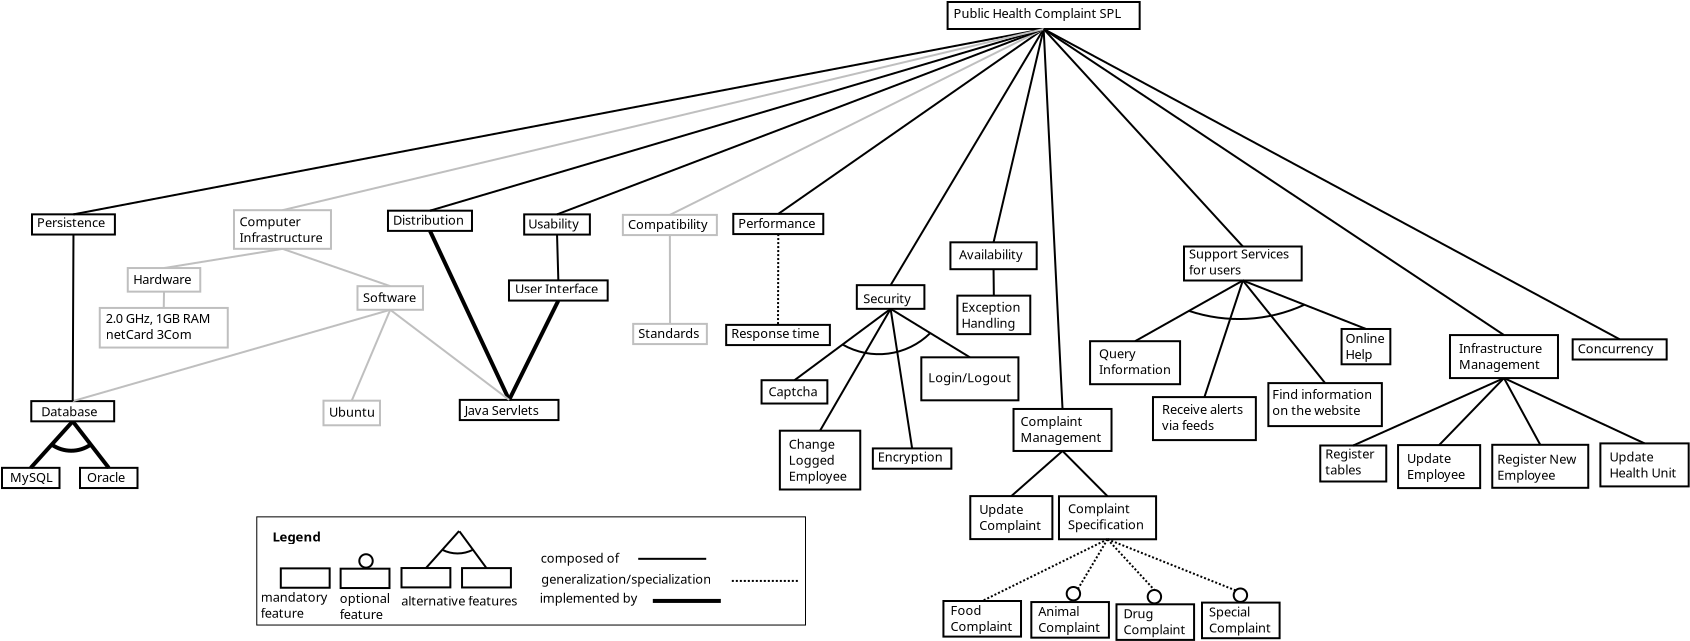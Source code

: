 <?xml version="1.0" encoding="UTF-8"?>
<dia:diagram xmlns:dia="http://www.lysator.liu.se/~alla/dia/">
  <dia:layer name="Background" visible="true" active="true">
    <dia:object type="Standard - Box" version="0" id="O0">
      <dia:attribute name="obj_pos">
        <dia:point val="10.136,22.588"/>
      </dia:attribute>
      <dia:attribute name="obj_bb">
        <dia:rectangle val="10.086,22.538;15.041,24.788"/>
      </dia:attribute>
      <dia:attribute name="elem_corner">
        <dia:point val="10.136,22.588"/>
      </dia:attribute>
      <dia:attribute name="elem_width">
        <dia:real val="4.855"/>
      </dia:attribute>
      <dia:attribute name="elem_height">
        <dia:real val="2.15"/>
      </dia:attribute>
      <dia:attribute name="border_width">
        <dia:real val="0.1"/>
      </dia:attribute>
      <dia:attribute name="show_background">
        <dia:boolean val="true"/>
      </dia:attribute>
    </dia:object>
    <dia:object type="Standard - Text" version="1" id="O1">
      <dia:attribute name="obj_pos">
        <dia:point val="10.586,23.438"/>
      </dia:attribute>
      <dia:attribute name="obj_bb">
        <dia:rectangle val="10.586,22.843;14.698,24.391"/>
      </dia:attribute>
      <dia:attribute name="text">
        <dia:composite type="text">
          <dia:attribute name="string">
            <dia:string>#Complaint
Specification#</dia:string>
          </dia:attribute>
          <dia:attribute name="font">
            <dia:font family="sans" style="0" name="Helvetica"/>
          </dia:attribute>
          <dia:attribute name="height">
            <dia:real val="0.8"/>
          </dia:attribute>
          <dia:attribute name="pos">
            <dia:point val="10.586,23.438"/>
          </dia:attribute>
          <dia:attribute name="color">
            <dia:color val="#000000"/>
          </dia:attribute>
          <dia:attribute name="alignment">
            <dia:enum val="0"/>
          </dia:attribute>
        </dia:composite>
      </dia:attribute>
      <dia:attribute name="valign">
        <dia:enum val="3"/>
      </dia:attribute>
    </dia:object>
    <dia:object type="Standard - Box" version="0" id="O2">
      <dia:attribute name="obj_pos">
        <dia:point val="27.09,20.03"/>
      </dia:attribute>
      <dia:attribute name="obj_bb">
        <dia:rectangle val="27.04,19.98;31.245,22.23"/>
      </dia:attribute>
      <dia:attribute name="elem_corner">
        <dia:point val="27.09,20.03"/>
      </dia:attribute>
      <dia:attribute name="elem_width">
        <dia:real val="4.105"/>
      </dia:attribute>
      <dia:attribute name="elem_height">
        <dia:real val="2.15"/>
      </dia:attribute>
      <dia:attribute name="show_background">
        <dia:boolean val="true"/>
      </dia:attribute>
    </dia:object>
    <dia:object type="Standard - Text" version="1" id="O3">
      <dia:attribute name="obj_pos">
        <dia:point val="27.54,20.93"/>
      </dia:attribute>
      <dia:attribute name="obj_bb">
        <dia:rectangle val="27.54,20.335;30.715,21.883"/>
      </dia:attribute>
      <dia:attribute name="text">
        <dia:composite type="text">
          <dia:attribute name="string">
            <dia:string>#Update
Employee#</dia:string>
          </dia:attribute>
          <dia:attribute name="font">
            <dia:font family="sans" style="0" name="Helvetica"/>
          </dia:attribute>
          <dia:attribute name="height">
            <dia:real val="0.8"/>
          </dia:attribute>
          <dia:attribute name="pos">
            <dia:point val="27.54,20.93"/>
          </dia:attribute>
          <dia:attribute name="color">
            <dia:color val="#000000"/>
          </dia:attribute>
          <dia:attribute name="alignment">
            <dia:enum val="0"/>
          </dia:attribute>
        </dia:composite>
      </dia:attribute>
      <dia:attribute name="valign">
        <dia:enum val="3"/>
      </dia:attribute>
    </dia:object>
    <dia:object type="Standard - Box" version="0" id="O4">
      <dia:attribute name="obj_pos">
        <dia:point val="31.8,20.015"/>
      </dia:attribute>
      <dia:attribute name="obj_bb">
        <dia:rectangle val="31.75,19.965;36.65,22.215"/>
      </dia:attribute>
      <dia:attribute name="elem_corner">
        <dia:point val="31.8,20.015"/>
      </dia:attribute>
      <dia:attribute name="elem_width">
        <dia:real val="4.8"/>
      </dia:attribute>
      <dia:attribute name="elem_height">
        <dia:real val="2.15"/>
      </dia:attribute>
      <dia:attribute name="show_background">
        <dia:boolean val="true"/>
      </dia:attribute>
    </dia:object>
    <dia:object type="Standard - Text" version="1" id="O5">
      <dia:attribute name="obj_pos">
        <dia:point val="32.045,20.965"/>
      </dia:attribute>
      <dia:attribute name="obj_bb">
        <dia:rectangle val="32.045,20.37;36.282,21.918"/>
      </dia:attribute>
      <dia:attribute name="text">
        <dia:composite type="text">
          <dia:attribute name="string">
            <dia:string>#Register New
Employee#</dia:string>
          </dia:attribute>
          <dia:attribute name="font">
            <dia:font family="sans" style="0" name="Helvetica"/>
          </dia:attribute>
          <dia:attribute name="height">
            <dia:real val="0.8"/>
          </dia:attribute>
          <dia:attribute name="pos">
            <dia:point val="32.045,20.965"/>
          </dia:attribute>
          <dia:attribute name="color">
            <dia:color val="#000000"/>
          </dia:attribute>
          <dia:attribute name="alignment">
            <dia:enum val="0"/>
          </dia:attribute>
        </dia:composite>
      </dia:attribute>
      <dia:attribute name="valign">
        <dia:enum val="3"/>
      </dia:attribute>
    </dia:object>
    <dia:object type="Standard - Line" version="0" id="O6">
      <dia:attribute name="obj_pos">
        <dia:point val="10.313,20.323"/>
      </dia:attribute>
      <dia:attribute name="obj_bb">
        <dia:rectangle val="7.683,20.253;10.384,22.651"/>
      </dia:attribute>
      <dia:attribute name="conn_endpoints">
        <dia:point val="10.313,20.323"/>
        <dia:point val="7.753,22.58"/>
      </dia:attribute>
      <dia:attribute name="numcp">
        <dia:int val="1"/>
      </dia:attribute>
      <dia:connections>
        <dia:connection handle="0" to="O24" connection="6"/>
        <dia:connection handle="1" to="O31" connection="1"/>
      </dia:connections>
    </dia:object>
    <dia:object type="Standard - Line" version="0" id="O7">
      <dia:attribute name="obj_pos">
        <dia:point val="10.313,20.323"/>
      </dia:attribute>
      <dia:attribute name="obj_bb">
        <dia:rectangle val="10.242,20.252;12.634,22.659"/>
      </dia:attribute>
      <dia:attribute name="conn_endpoints">
        <dia:point val="10.313,20.323"/>
        <dia:point val="12.563,22.588"/>
      </dia:attribute>
      <dia:attribute name="numcp">
        <dia:int val="1"/>
      </dia:attribute>
      <dia:connections>
        <dia:connection handle="0" to="O24" connection="6"/>
        <dia:connection handle="1" to="O0" connection="1"/>
      </dia:connections>
    </dia:object>
    <dia:object type="Standard - Line" version="0" id="O8">
      <dia:attribute name="obj_pos">
        <dia:point val="19.329,11.8"/>
      </dia:attribute>
      <dia:attribute name="obj_bb">
        <dia:rectangle val="13.873,11.732;19.397,14.903"/>
      </dia:attribute>
      <dia:attribute name="conn_endpoints">
        <dia:point val="19.329,11.8"/>
        <dia:point val="13.941,14.835"/>
      </dia:attribute>
      <dia:attribute name="numcp">
        <dia:int val="1"/>
      </dia:attribute>
      <dia:connections>
        <dia:connection handle="0" to="O132" connection="6"/>
        <dia:connection handle="1" to="O33" connection="1"/>
      </dia:connections>
    </dia:object>
    <dia:object type="Standard - Line" version="0" id="O9">
      <dia:attribute name="obj_pos">
        <dia:point val="9.369,-0.775"/>
      </dia:attribute>
      <dia:attribute name="obj_bb">
        <dia:rectangle val="9.3,-0.844;32.456,14.599"/>
      </dia:attribute>
      <dia:attribute name="conn_endpoints">
        <dia:point val="9.369,-0.775"/>
        <dia:point val="32.386,14.529"/>
      </dia:attribute>
      <dia:attribute name="numcp">
        <dia:int val="1"/>
      </dia:attribute>
      <dia:connections>
        <dia:connection handle="0" to="O52" connection="6"/>
        <dia:connection handle="1" to="O35" connection="1"/>
      </dia:connections>
    </dia:object>
    <dia:object type="Standard - Line" version="0" id="O10">
      <dia:attribute name="obj_pos">
        <dia:point val="32.386,16.679"/>
      </dia:attribute>
      <dia:attribute name="obj_bb">
        <dia:rectangle val="29.072,16.609;32.457,20.101"/>
      </dia:attribute>
      <dia:attribute name="conn_endpoints">
        <dia:point val="32.386,16.679"/>
        <dia:point val="29.142,20.03"/>
      </dia:attribute>
      <dia:attribute name="numcp">
        <dia:int val="1"/>
      </dia:attribute>
      <dia:connections>
        <dia:connection handle="0" to="O35" connection="6"/>
        <dia:connection handle="1" to="O2" connection="1"/>
      </dia:connections>
    </dia:object>
    <dia:object type="Standard - Line" version="0" id="O11">
      <dia:attribute name="obj_pos">
        <dia:point val="32.386,16.679"/>
      </dia:attribute>
      <dia:attribute name="obj_bb">
        <dia:rectangle val="32.319,16.611;34.268,20.083"/>
      </dia:attribute>
      <dia:attribute name="conn_endpoints">
        <dia:point val="32.386,16.679"/>
        <dia:point val="34.2,20.015"/>
      </dia:attribute>
      <dia:attribute name="numcp">
        <dia:int val="1"/>
      </dia:attribute>
      <dia:connections>
        <dia:connection handle="0" to="O35" connection="6"/>
        <dia:connection handle="1" to="O4" connection="1"/>
      </dia:connections>
    </dia:object>
    <dia:object type="Standard - Line" version="0" id="O12">
      <dia:attribute name="obj_pos">
        <dia:point val="1.718,13.217"/>
      </dia:attribute>
      <dia:attribute name="obj_bb">
        <dia:rectangle val="-1.878,13.149;1.786,19.378"/>
      </dia:attribute>
      <dia:attribute name="conn_endpoints">
        <dia:point val="1.718,13.217"/>
        <dia:point val="-1.81,19.31"/>
      </dia:attribute>
      <dia:attribute name="numcp">
        <dia:int val="1"/>
      </dia:attribute>
      <dia:connections>
        <dia:connection handle="0" to="O124" connection="6"/>
        <dia:connection handle="1" to="O118" connection="1"/>
      </dia:connections>
    </dia:object>
    <dia:object type="Standard - Line" version="0" id="O13">
      <dia:attribute name="obj_pos">
        <dia:point val="1.718,13.217"/>
      </dia:attribute>
      <dia:attribute name="obj_bb">
        <dia:rectangle val="1.649,13.148;5.749,15.709"/>
      </dia:attribute>
      <dia:attribute name="conn_endpoints">
        <dia:point val="1.718,13.217"/>
        <dia:point val="5.68,15.641"/>
      </dia:attribute>
      <dia:attribute name="numcp">
        <dia:int val="1"/>
      </dia:attribute>
      <dia:connections>
        <dia:connection handle="0" to="O124" connection="6"/>
        <dia:connection handle="1" to="O120" connection="1"/>
      </dia:connections>
    </dia:object>
    <dia:object type="Standard - Line" version="0" id="O14">
      <dia:attribute name="obj_pos">
        <dia:point val="32.386,16.679"/>
      </dia:attribute>
      <dia:attribute name="obj_bb">
        <dia:rectangle val="32.32,16.613;39.48,20.011"/>
      </dia:attribute>
      <dia:attribute name="conn_endpoints">
        <dia:point val="32.386,16.679"/>
        <dia:point val="39.413,19.945"/>
      </dia:attribute>
      <dia:attribute name="numcp">
        <dia:int val="1"/>
      </dia:attribute>
      <dia:connections>
        <dia:connection handle="0" to="O35" connection="6"/>
        <dia:connection handle="1" to="O27" connection="1"/>
      </dia:connections>
    </dia:object>
    <dia:object type="Standard - Box" version="0" id="O15">
      <dia:attribute name="obj_pos">
        <dia:point val="23.2,20.05"/>
      </dia:attribute>
      <dia:attribute name="obj_bb">
        <dia:rectangle val="23.15,20;26.55,21.9"/>
      </dia:attribute>
      <dia:attribute name="elem_corner">
        <dia:point val="23.2,20.05"/>
      </dia:attribute>
      <dia:attribute name="elem_width">
        <dia:real val="3.3"/>
      </dia:attribute>
      <dia:attribute name="elem_height">
        <dia:real val="1.8"/>
      </dia:attribute>
      <dia:attribute name="show_background">
        <dia:boolean val="true"/>
      </dia:attribute>
    </dia:object>
    <dia:object type="Standard - Text" version="1" id="O16">
      <dia:attribute name="obj_pos">
        <dia:point val="23.45,20.7"/>
      </dia:attribute>
      <dia:attribute name="obj_bb">
        <dia:rectangle val="23.45,20.105;26.087,21.652"/>
      </dia:attribute>
      <dia:attribute name="text">
        <dia:composite type="text">
          <dia:attribute name="string">
            <dia:string>#Register
tables#</dia:string>
          </dia:attribute>
          <dia:attribute name="font">
            <dia:font family="sans" style="0" name="Helvetica"/>
          </dia:attribute>
          <dia:attribute name="height">
            <dia:real val="0.8"/>
          </dia:attribute>
          <dia:attribute name="pos">
            <dia:point val="23.45,20.7"/>
          </dia:attribute>
          <dia:attribute name="color">
            <dia:color val="#000000"/>
          </dia:attribute>
          <dia:attribute name="alignment">
            <dia:enum val="0"/>
          </dia:attribute>
        </dia:composite>
      </dia:attribute>
      <dia:attribute name="valign">
        <dia:enum val="3"/>
      </dia:attribute>
    </dia:object>
    <dia:object type="Standard - Line" version="0" id="O17">
      <dia:attribute name="obj_pos">
        <dia:point val="32.386,16.679"/>
      </dia:attribute>
      <dia:attribute name="obj_bb">
        <dia:rectangle val="24.784,16.613;32.453,20.116"/>
      </dia:attribute>
      <dia:attribute name="conn_endpoints">
        <dia:point val="32.386,16.679"/>
        <dia:point val="24.85,20.05"/>
      </dia:attribute>
      <dia:attribute name="numcp">
        <dia:int val="1"/>
      </dia:attribute>
      <dia:connections>
        <dia:connection handle="0" to="O35" connection="6"/>
        <dia:connection handle="1" to="O15" connection="1"/>
      </dia:connections>
    </dia:object>
    <dia:object type="Standard - Box" version="0" id="O18">
      <dia:attribute name="obj_pos">
        <dia:point val="4.358,27.825"/>
      </dia:attribute>
      <dia:attribute name="obj_bb">
        <dia:rectangle val="4.308,27.775;8.288,29.655"/>
      </dia:attribute>
      <dia:attribute name="elem_corner">
        <dia:point val="4.358,27.825"/>
      </dia:attribute>
      <dia:attribute name="elem_width">
        <dia:real val="3.88"/>
      </dia:attribute>
      <dia:attribute name="elem_height">
        <dia:real val="1.78"/>
      </dia:attribute>
      <dia:attribute name="border_width">
        <dia:real val="0.1"/>
      </dia:attribute>
      <dia:attribute name="show_background">
        <dia:boolean val="true"/>
      </dia:attribute>
    </dia:object>
    <dia:object type="Standard - Text" version="1" id="O19">
      <dia:attribute name="obj_pos">
        <dia:point val="4.708,28.525"/>
      </dia:attribute>
      <dia:attribute name="obj_bb">
        <dia:rectangle val="4.708,27.93;7.981,29.478"/>
      </dia:attribute>
      <dia:attribute name="text">
        <dia:composite type="text">
          <dia:attribute name="string">
            <dia:string>#Food
Complaint#</dia:string>
          </dia:attribute>
          <dia:attribute name="font">
            <dia:font family="sans" style="0" name="Helvetica"/>
          </dia:attribute>
          <dia:attribute name="height">
            <dia:real val="0.8"/>
          </dia:attribute>
          <dia:attribute name="pos">
            <dia:point val="4.708,28.525"/>
          </dia:attribute>
          <dia:attribute name="color">
            <dia:color val="#000000"/>
          </dia:attribute>
          <dia:attribute name="alignment">
            <dia:enum val="0"/>
          </dia:attribute>
        </dia:composite>
      </dia:attribute>
      <dia:attribute name="valign">
        <dia:enum val="3"/>
      </dia:attribute>
    </dia:object>
    <dia:object type="Standard - Line" version="0" id="O20">
      <dia:attribute name="obj_pos">
        <dia:point val="12.563,24.738"/>
      </dia:attribute>
      <dia:attribute name="obj_bb">
        <dia:rectangle val="10.624,24.67;12.632,27.947"/>
      </dia:attribute>
      <dia:attribute name="conn_endpoints">
        <dia:point val="12.563,24.738"/>
        <dia:point val="10.693,27.878"/>
      </dia:attribute>
      <dia:attribute name="numcp">
        <dia:int val="1"/>
      </dia:attribute>
      <dia:attribute name="line_width">
        <dia:real val="0.1"/>
      </dia:attribute>
      <dia:attribute name="line_style">
        <dia:enum val="4"/>
      </dia:attribute>
      <dia:connections>
        <dia:connection handle="0" to="O0" connection="6"/>
        <dia:connection handle="1" to="O38" connection="1"/>
      </dia:connections>
    </dia:object>
    <dia:object type="Standard - Line" version="0" id="O21">
      <dia:attribute name="obj_pos">
        <dia:point val="12.563,24.738"/>
      </dia:attribute>
      <dia:attribute name="obj_bb">
        <dia:rectangle val="6.231,24.671;12.63,27.892"/>
      </dia:attribute>
      <dia:attribute name="conn_endpoints">
        <dia:point val="12.563,24.738"/>
        <dia:point val="6.298,27.825"/>
      </dia:attribute>
      <dia:attribute name="numcp">
        <dia:int val="1"/>
      </dia:attribute>
      <dia:attribute name="line_width">
        <dia:real val="0.1"/>
      </dia:attribute>
      <dia:attribute name="line_style">
        <dia:enum val="4"/>
      </dia:attribute>
      <dia:connections>
        <dia:connection handle="0" to="O0" connection="6"/>
        <dia:connection handle="1" to="O18" connection="1"/>
      </dia:connections>
    </dia:object>
    <dia:object type="Standard - Line" version="0" id="O22">
      <dia:attribute name="obj_pos">
        <dia:point val="12.563,24.738"/>
      </dia:attribute>
      <dia:attribute name="obj_bb">
        <dia:rectangle val="12.493,24.667;14.977,27.344"/>
      </dia:attribute>
      <dia:attribute name="conn_endpoints">
        <dia:point val="12.563,24.738"/>
        <dia:point val="14.906,27.274"/>
      </dia:attribute>
      <dia:attribute name="numcp">
        <dia:int val="1"/>
      </dia:attribute>
      <dia:attribute name="line_width">
        <dia:real val="0.1"/>
      </dia:attribute>
      <dia:attribute name="line_style">
        <dia:enum val="4"/>
      </dia:attribute>
      <dia:connections>
        <dia:connection handle="0" to="O0" connection="6"/>
        <dia:connection handle="1" to="O43" connection="1"/>
      </dia:connections>
    </dia:object>
    <dia:object type="Standard - Line" version="0" id="O23">
      <dia:attribute name="obj_pos">
        <dia:point val="12.563,24.738"/>
      </dia:attribute>
      <dia:attribute name="obj_bb">
        <dia:rectangle val="12.498,24.673;19.034,27.362"/>
      </dia:attribute>
      <dia:attribute name="conn_endpoints">
        <dia:point val="12.563,24.738"/>
        <dia:point val="18.969,27.297"/>
      </dia:attribute>
      <dia:attribute name="numcp">
        <dia:int val="1"/>
      </dia:attribute>
      <dia:attribute name="line_width">
        <dia:real val="0.1"/>
      </dia:attribute>
      <dia:attribute name="line_style">
        <dia:enum val="4"/>
      </dia:attribute>
      <dia:connections>
        <dia:connection handle="0" to="O0" connection="6"/>
        <dia:connection handle="1" to="O46" connection="0"/>
      </dia:connections>
    </dia:object>
    <dia:object type="Standard - Box" version="0" id="O24">
      <dia:attribute name="obj_pos">
        <dia:point val="7.863,18.223"/>
      </dia:attribute>
      <dia:attribute name="obj_bb">
        <dia:rectangle val="7.813,18.173;12.813,20.373"/>
      </dia:attribute>
      <dia:attribute name="elem_corner">
        <dia:point val="7.863,18.223"/>
      </dia:attribute>
      <dia:attribute name="elem_width">
        <dia:real val="4.9"/>
      </dia:attribute>
      <dia:attribute name="elem_height">
        <dia:real val="2.1"/>
      </dia:attribute>
      <dia:attribute name="border_width">
        <dia:real val="0.1"/>
      </dia:attribute>
      <dia:attribute name="show_background">
        <dia:boolean val="true"/>
      </dia:attribute>
    </dia:object>
    <dia:object type="Standard - Text" version="1" id="O25">
      <dia:attribute name="obj_pos">
        <dia:point val="8.213,19.073"/>
      </dia:attribute>
      <dia:attribute name="obj_bb">
        <dia:rectangle val="8.213,18.478;12.431,20.026"/>
      </dia:attribute>
      <dia:attribute name="text">
        <dia:composite type="text">
          <dia:attribute name="string">
            <dia:string>#Complaint
Management#</dia:string>
          </dia:attribute>
          <dia:attribute name="font">
            <dia:font family="sans" style="0" name="Helvetica"/>
          </dia:attribute>
          <dia:attribute name="height">
            <dia:real val="0.8"/>
          </dia:attribute>
          <dia:attribute name="pos">
            <dia:point val="8.213,19.073"/>
          </dia:attribute>
          <dia:attribute name="color">
            <dia:color val="#000000"/>
          </dia:attribute>
          <dia:attribute name="alignment">
            <dia:enum val="0"/>
          </dia:attribute>
        </dia:composite>
      </dia:attribute>
      <dia:attribute name="valign">
        <dia:enum val="3"/>
      </dia:attribute>
    </dia:object>
    <dia:object type="Standard - Line" version="0" id="O26">
      <dia:attribute name="obj_pos">
        <dia:point val="9.369,-0.775"/>
      </dia:attribute>
      <dia:attribute name="obj_bb">
        <dia:rectangle val="9.317,-0.827;10.366,18.276"/>
      </dia:attribute>
      <dia:attribute name="conn_endpoints">
        <dia:point val="9.369,-0.775"/>
        <dia:point val="10.313,18.223"/>
      </dia:attribute>
      <dia:attribute name="numcp">
        <dia:int val="1"/>
      </dia:attribute>
      <dia:attribute name="line_width">
        <dia:real val="0.1"/>
      </dia:attribute>
      <dia:connections>
        <dia:connection handle="0" to="O52" connection="6"/>
        <dia:connection handle="1" to="O24" connection="1"/>
      </dia:connections>
    </dia:object>
    <dia:object type="Standard - Box" version="0" id="O27">
      <dia:attribute name="obj_pos">
        <dia:point val="37.206,19.945"/>
      </dia:attribute>
      <dia:attribute name="obj_bb">
        <dia:rectangle val="37.156,19.895;41.671,22.145"/>
      </dia:attribute>
      <dia:attribute name="elem_corner">
        <dia:point val="37.206,19.945"/>
      </dia:attribute>
      <dia:attribute name="elem_width">
        <dia:real val="4.415"/>
      </dia:attribute>
      <dia:attribute name="elem_height">
        <dia:real val="2.15"/>
      </dia:attribute>
      <dia:attribute name="border_width">
        <dia:real val="0.1"/>
      </dia:attribute>
      <dia:attribute name="show_background">
        <dia:boolean val="true"/>
      </dia:attribute>
    </dia:object>
    <dia:object type="Standard - Text" version="1" id="O28">
      <dia:attribute name="obj_pos">
        <dia:point val="37.656,20.845"/>
      </dia:attribute>
      <dia:attribute name="obj_bb">
        <dia:rectangle val="37.656,20.25;41.261,21.797"/>
      </dia:attribute>
      <dia:attribute name="text">
        <dia:composite type="text">
          <dia:attribute name="string">
            <dia:string>#Update
Health Unit#</dia:string>
          </dia:attribute>
          <dia:attribute name="font">
            <dia:font family="sans" style="0" name="Helvetica"/>
          </dia:attribute>
          <dia:attribute name="height">
            <dia:real val="0.8"/>
          </dia:attribute>
          <dia:attribute name="pos">
            <dia:point val="37.656,20.845"/>
          </dia:attribute>
          <dia:attribute name="color">
            <dia:color val="#000000"/>
          </dia:attribute>
          <dia:attribute name="alignment">
            <dia:enum val="0"/>
          </dia:attribute>
        </dia:composite>
      </dia:attribute>
      <dia:attribute name="valign">
        <dia:enum val="3"/>
      </dia:attribute>
    </dia:object>
    <dia:object type="Standard - Line" version="0" id="O29">
      <dia:attribute name="obj_pos">
        <dia:point val="19.329,11.8"/>
      </dia:attribute>
      <dia:attribute name="obj_bb">
        <dia:rectangle val="17.345,11.737;19.392,17.693"/>
      </dia:attribute>
      <dia:attribute name="conn_endpoints">
        <dia:point val="19.329,11.8"/>
        <dia:point val="17.408,17.63"/>
      </dia:attribute>
      <dia:attribute name="numcp">
        <dia:int val="1"/>
      </dia:attribute>
      <dia:attribute name="line_width">
        <dia:real val="0.1"/>
      </dia:attribute>
      <dia:connections>
        <dia:connection handle="0" to="O132" connection="6"/>
        <dia:connection handle="1" to="O126" connection="1"/>
      </dia:connections>
    </dia:object>
    <dia:object type="Standard - Line" version="0" id="O30">
      <dia:attribute name="obj_pos">
        <dia:point val="19.329,11.8"/>
      </dia:attribute>
      <dia:attribute name="obj_bb">
        <dia:rectangle val="19.259,11.73;23.513,17.0"/>
      </dia:attribute>
      <dia:attribute name="conn_endpoints">
        <dia:point val="19.329,11.8"/>
        <dia:point val="23.442,16.93"/>
      </dia:attribute>
      <dia:attribute name="numcp">
        <dia:int val="1"/>
      </dia:attribute>
      <dia:attribute name="line_width">
        <dia:real val="0.1"/>
      </dia:attribute>
      <dia:connections>
        <dia:connection handle="0" to="O132" connection="6"/>
        <dia:connection handle="1" to="O128" connection="1"/>
      </dia:connections>
    </dia:object>
    <dia:object type="Standard - Box" version="0" id="O31">
      <dia:attribute name="obj_pos">
        <dia:point val="5.701,22.58"/>
      </dia:attribute>
      <dia:attribute name="obj_bb">
        <dia:rectangle val="5.651,22.53;9.856,24.78"/>
      </dia:attribute>
      <dia:attribute name="elem_corner">
        <dia:point val="5.701,22.58"/>
      </dia:attribute>
      <dia:attribute name="elem_width">
        <dia:real val="4.105"/>
      </dia:attribute>
      <dia:attribute name="elem_height">
        <dia:real val="2.15"/>
      </dia:attribute>
      <dia:attribute name="border_width">
        <dia:real val="0.1"/>
      </dia:attribute>
      <dia:attribute name="show_background">
        <dia:boolean val="true"/>
      </dia:attribute>
    </dia:object>
    <dia:object type="Standard - Text" version="1" id="O32">
      <dia:attribute name="obj_pos">
        <dia:point val="6.151,23.48"/>
      </dia:attribute>
      <dia:attribute name="obj_bb">
        <dia:rectangle val="6.151,22.885;9.423,24.433"/>
      </dia:attribute>
      <dia:attribute name="text">
        <dia:composite type="text">
          <dia:attribute name="string">
            <dia:string>#Update
Complaint#</dia:string>
          </dia:attribute>
          <dia:attribute name="font">
            <dia:font family="sans" style="0" name="Helvetica"/>
          </dia:attribute>
          <dia:attribute name="height">
            <dia:real val="0.8"/>
          </dia:attribute>
          <dia:attribute name="pos">
            <dia:point val="6.151,23.48"/>
          </dia:attribute>
          <dia:attribute name="color">
            <dia:color val="#000000"/>
          </dia:attribute>
          <dia:attribute name="alignment">
            <dia:enum val="0"/>
          </dia:attribute>
        </dia:composite>
      </dia:attribute>
      <dia:attribute name="valign">
        <dia:enum val="3"/>
      </dia:attribute>
    </dia:object>
    <dia:object type="Standard - Box" version="0" id="O33">
      <dia:attribute name="obj_pos">
        <dia:point val="11.691,14.835"/>
      </dia:attribute>
      <dia:attribute name="obj_bb">
        <dia:rectangle val="11.641,14.785;16.241,17.035"/>
      </dia:attribute>
      <dia:attribute name="elem_corner">
        <dia:point val="11.691,14.835"/>
      </dia:attribute>
      <dia:attribute name="elem_width">
        <dia:real val="4.5"/>
      </dia:attribute>
      <dia:attribute name="elem_height">
        <dia:real val="2.15"/>
      </dia:attribute>
      <dia:attribute name="border_width">
        <dia:real val="0.1"/>
      </dia:attribute>
      <dia:attribute name="show_background">
        <dia:boolean val="true"/>
      </dia:attribute>
    </dia:object>
    <dia:object type="Standard - Text" version="1" id="O34">
      <dia:attribute name="obj_pos">
        <dia:point val="12.141,15.685"/>
      </dia:attribute>
      <dia:attribute name="obj_bb">
        <dia:rectangle val="12.141,15.09;15.846,16.638"/>
      </dia:attribute>
      <dia:attribute name="text">
        <dia:composite type="text">
          <dia:attribute name="string">
            <dia:string>#Query
Information#</dia:string>
          </dia:attribute>
          <dia:attribute name="font">
            <dia:font family="sans" style="0" name="Helvetica"/>
          </dia:attribute>
          <dia:attribute name="height">
            <dia:real val="0.8"/>
          </dia:attribute>
          <dia:attribute name="pos">
            <dia:point val="12.141,15.685"/>
          </dia:attribute>
          <dia:attribute name="color">
            <dia:color val="#000000"/>
          </dia:attribute>
          <dia:attribute name="alignment">
            <dia:enum val="0"/>
          </dia:attribute>
        </dia:composite>
      </dia:attribute>
      <dia:attribute name="valign">
        <dia:enum val="3"/>
      </dia:attribute>
    </dia:object>
    <dia:object type="Standard - Box" version="0" id="O35">
      <dia:attribute name="obj_pos">
        <dia:point val="29.686,14.529"/>
      </dia:attribute>
      <dia:attribute name="obj_bb">
        <dia:rectangle val="29.636,14.479;35.136,16.729"/>
      </dia:attribute>
      <dia:attribute name="elem_corner">
        <dia:point val="29.686,14.529"/>
      </dia:attribute>
      <dia:attribute name="elem_width">
        <dia:real val="5.4"/>
      </dia:attribute>
      <dia:attribute name="elem_height">
        <dia:real val="2.15"/>
      </dia:attribute>
      <dia:attribute name="show_background">
        <dia:boolean val="true"/>
      </dia:attribute>
    </dia:object>
    <dia:object type="Standard - Text" version="1" id="O36">
      <dia:attribute name="obj_pos">
        <dia:point val="30.136,15.429"/>
      </dia:attribute>
      <dia:attribute name="obj_bb">
        <dia:rectangle val="30.136,14.834;34.511,16.382"/>
      </dia:attribute>
      <dia:attribute name="text">
        <dia:composite type="text">
          <dia:attribute name="string">
            <dia:string>#Infrastructure
Management#</dia:string>
          </dia:attribute>
          <dia:attribute name="font">
            <dia:font family="sans" style="0" name="Helvetica"/>
          </dia:attribute>
          <dia:attribute name="height">
            <dia:real val="0.8"/>
          </dia:attribute>
          <dia:attribute name="pos">
            <dia:point val="30.136,15.429"/>
          </dia:attribute>
          <dia:attribute name="color">
            <dia:color val="#000000"/>
          </dia:attribute>
          <dia:attribute name="alignment">
            <dia:enum val="0"/>
          </dia:attribute>
        </dia:composite>
      </dia:attribute>
      <dia:attribute name="valign">
        <dia:enum val="3"/>
      </dia:attribute>
    </dia:object>
    <dia:object type="Standard - Line" version="0" id="O37">
      <dia:attribute name="obj_pos">
        <dia:point val="9.369,-0.775"/>
      </dia:attribute>
      <dia:attribute name="obj_bb">
        <dia:rectangle val="6.805,-0.835;9.429,9.951"/>
      </dia:attribute>
      <dia:attribute name="conn_endpoints">
        <dia:point val="9.369,-0.775"/>
        <dia:point val="6.865,9.891"/>
      </dia:attribute>
      <dia:attribute name="numcp">
        <dia:int val="1"/>
      </dia:attribute>
      <dia:attribute name="line_width">
        <dia:real val="0.1"/>
      </dia:attribute>
      <dia:connections>
        <dia:connection handle="0" to="O52" connection="6"/>
        <dia:connection handle="1" to="O114" connection="1"/>
      </dia:connections>
    </dia:object>
    <dia:object type="Standard - Box" version="0" id="O38">
      <dia:attribute name="obj_pos">
        <dia:point val="8.753,27.878"/>
      </dia:attribute>
      <dia:attribute name="obj_bb">
        <dia:rectangle val="8.703,27.828;12.683,29.709"/>
      </dia:attribute>
      <dia:attribute name="elem_corner">
        <dia:point val="8.753,27.878"/>
      </dia:attribute>
      <dia:attribute name="elem_width">
        <dia:real val="3.88"/>
      </dia:attribute>
      <dia:attribute name="elem_height">
        <dia:real val="1.78"/>
      </dia:attribute>
      <dia:attribute name="border_width">
        <dia:real val="0.1"/>
      </dia:attribute>
      <dia:attribute name="show_background">
        <dia:boolean val="true"/>
      </dia:attribute>
    </dia:object>
    <dia:object type="Standard - Text" version="1" id="O39">
      <dia:attribute name="obj_pos">
        <dia:point val="9.103,28.578"/>
      </dia:attribute>
      <dia:attribute name="obj_bb">
        <dia:rectangle val="9.103,27.983;12.375,29.531"/>
      </dia:attribute>
      <dia:attribute name="text">
        <dia:composite type="text">
          <dia:attribute name="string">
            <dia:string>#Animal
Complaint#</dia:string>
          </dia:attribute>
          <dia:attribute name="font">
            <dia:font family="sans" style="0" name="Helvetica"/>
          </dia:attribute>
          <dia:attribute name="height">
            <dia:real val="0.8"/>
          </dia:attribute>
          <dia:attribute name="pos">
            <dia:point val="9.103,28.578"/>
          </dia:attribute>
          <dia:attribute name="color">
            <dia:color val="#000000"/>
          </dia:attribute>
          <dia:attribute name="alignment">
            <dia:enum val="0"/>
          </dia:attribute>
        </dia:composite>
      </dia:attribute>
      <dia:attribute name="valign">
        <dia:enum val="3"/>
      </dia:attribute>
    </dia:object>
    <dia:object type="Standard - Ellipse" version="0" id="O40">
      <dia:attribute name="obj_pos">
        <dia:point val="10.521,27.124"/>
      </dia:attribute>
      <dia:attribute name="obj_bb">
        <dia:rectangle val="10.471,27.074;11.242,27.845"/>
      </dia:attribute>
      <dia:attribute name="elem_corner">
        <dia:point val="10.521,27.124"/>
      </dia:attribute>
      <dia:attribute name="elem_width">
        <dia:real val="0.672"/>
      </dia:attribute>
      <dia:attribute name="elem_height">
        <dia:real val="0.672"/>
      </dia:attribute>
      <dia:attribute name="border_width">
        <dia:real val="0.1"/>
      </dia:attribute>
      <dia:attribute name="aspect">
        <dia:enum val="2"/>
      </dia:attribute>
    </dia:object>
    <dia:object type="Standard - Box" version="0" id="O41">
      <dia:attribute name="obj_pos">
        <dia:point val="13.011,27.99"/>
      </dia:attribute>
      <dia:attribute name="obj_bb">
        <dia:rectangle val="12.961,27.94;16.941,29.82"/>
      </dia:attribute>
      <dia:attribute name="elem_corner">
        <dia:point val="13.011,27.99"/>
      </dia:attribute>
      <dia:attribute name="elem_width">
        <dia:real val="3.88"/>
      </dia:attribute>
      <dia:attribute name="elem_height">
        <dia:real val="1.78"/>
      </dia:attribute>
      <dia:attribute name="border_width">
        <dia:real val="0.1"/>
      </dia:attribute>
      <dia:attribute name="show_background">
        <dia:boolean val="true"/>
      </dia:attribute>
    </dia:object>
    <dia:object type="Standard - Text" version="1" id="O42">
      <dia:attribute name="obj_pos">
        <dia:point val="13.361,28.69"/>
      </dia:attribute>
      <dia:attribute name="obj_bb">
        <dia:rectangle val="13.361,28.095;16.633,29.643"/>
      </dia:attribute>
      <dia:attribute name="text">
        <dia:composite type="text">
          <dia:attribute name="string">
            <dia:string>#Drug
Complaint#</dia:string>
          </dia:attribute>
          <dia:attribute name="font">
            <dia:font family="sans" style="0" name="Helvetica"/>
          </dia:attribute>
          <dia:attribute name="height">
            <dia:real val="0.8"/>
          </dia:attribute>
          <dia:attribute name="pos">
            <dia:point val="13.361,28.69"/>
          </dia:attribute>
          <dia:attribute name="color">
            <dia:color val="#000000"/>
          </dia:attribute>
          <dia:attribute name="alignment">
            <dia:enum val="0"/>
          </dia:attribute>
        </dia:composite>
      </dia:attribute>
      <dia:attribute name="valign">
        <dia:enum val="3"/>
      </dia:attribute>
    </dia:object>
    <dia:object type="Standard - Ellipse" version="0" id="O43">
      <dia:attribute name="obj_pos">
        <dia:point val="14.571,27.274"/>
      </dia:attribute>
      <dia:attribute name="obj_bb">
        <dia:rectangle val="14.521,27.224;15.292,27.995"/>
      </dia:attribute>
      <dia:attribute name="elem_corner">
        <dia:point val="14.571,27.274"/>
      </dia:attribute>
      <dia:attribute name="elem_width">
        <dia:real val="0.672"/>
      </dia:attribute>
      <dia:attribute name="elem_height">
        <dia:real val="0.672"/>
      </dia:attribute>
      <dia:attribute name="border_width">
        <dia:real val="0.1"/>
      </dia:attribute>
      <dia:attribute name="aspect">
        <dia:enum val="2"/>
      </dia:attribute>
    </dia:object>
    <dia:object type="Standard - Box" version="0" id="O44">
      <dia:attribute name="obj_pos">
        <dia:point val="17.287,27.905"/>
      </dia:attribute>
      <dia:attribute name="obj_bb">
        <dia:rectangle val="17.237,27.855;21.217,29.735"/>
      </dia:attribute>
      <dia:attribute name="elem_corner">
        <dia:point val="17.287,27.905"/>
      </dia:attribute>
      <dia:attribute name="elem_width">
        <dia:real val="3.88"/>
      </dia:attribute>
      <dia:attribute name="elem_height">
        <dia:real val="1.78"/>
      </dia:attribute>
      <dia:attribute name="border_width">
        <dia:real val="0.1"/>
      </dia:attribute>
      <dia:attribute name="show_background">
        <dia:boolean val="true"/>
      </dia:attribute>
    </dia:object>
    <dia:object type="Standard - Text" version="1" id="O45">
      <dia:attribute name="obj_pos">
        <dia:point val="17.637,28.605"/>
      </dia:attribute>
      <dia:attribute name="obj_bb">
        <dia:rectangle val="17.637,28.01;20.909,29.557"/>
      </dia:attribute>
      <dia:attribute name="text">
        <dia:composite type="text">
          <dia:attribute name="string">
            <dia:string>#Special
Complaint#</dia:string>
          </dia:attribute>
          <dia:attribute name="font">
            <dia:font family="sans" style="0" name="Helvetica"/>
          </dia:attribute>
          <dia:attribute name="height">
            <dia:real val="0.8"/>
          </dia:attribute>
          <dia:attribute name="pos">
            <dia:point val="17.637,28.605"/>
          </dia:attribute>
          <dia:attribute name="color">
            <dia:color val="#000000"/>
          </dia:attribute>
          <dia:attribute name="alignment">
            <dia:enum val="0"/>
          </dia:attribute>
        </dia:composite>
      </dia:attribute>
      <dia:attribute name="valign">
        <dia:enum val="3"/>
      </dia:attribute>
    </dia:object>
    <dia:object type="Standard - Ellipse" version="0" id="O46">
      <dia:attribute name="obj_pos">
        <dia:point val="18.871,27.199"/>
      </dia:attribute>
      <dia:attribute name="obj_bb">
        <dia:rectangle val="18.821,27.149;19.592,27.92"/>
      </dia:attribute>
      <dia:attribute name="elem_corner">
        <dia:point val="18.871,27.199"/>
      </dia:attribute>
      <dia:attribute name="elem_width">
        <dia:real val="0.672"/>
      </dia:attribute>
      <dia:attribute name="elem_height">
        <dia:real val="0.672"/>
      </dia:attribute>
      <dia:attribute name="border_width">
        <dia:real val="0.1"/>
      </dia:attribute>
      <dia:attribute name="aspect">
        <dia:enum val="2"/>
      </dia:attribute>
    </dia:object>
    <dia:object type="Standard - Line" version="0" id="O47">
      <dia:attribute name="obj_pos">
        <dia:point val="1.718,13.217"/>
      </dia:attribute>
      <dia:attribute name="obj_bb">
        <dia:rectangle val="-3.16,13.147;1.787,16.855"/>
      </dia:attribute>
      <dia:attribute name="conn_endpoints">
        <dia:point val="1.718,13.217"/>
        <dia:point val="-3.09,16.786"/>
      </dia:attribute>
      <dia:attribute name="numcp">
        <dia:int val="1"/>
      </dia:attribute>
      <dia:attribute name="line_width">
        <dia:real val="0.1"/>
      </dia:attribute>
      <dia:connections>
        <dia:connection handle="0" to="O124" connection="6"/>
        <dia:connection handle="1" to="O50" connection="1"/>
      </dia:connections>
    </dia:object>
    <dia:object type="Standard - Line" version="0" id="O48">
      <dia:attribute name="obj_pos">
        <dia:point val="9.369,-0.775"/>
      </dia:attribute>
      <dia:attribute name="obj_bb">
        <dia:rectangle val="1.649,-0.843;9.438,12.102"/>
      </dia:attribute>
      <dia:attribute name="conn_endpoints">
        <dia:point val="9.369,-0.775"/>
        <dia:point val="1.718,12.033"/>
      </dia:attribute>
      <dia:attribute name="numcp">
        <dia:int val="1"/>
      </dia:attribute>
      <dia:attribute name="line_width">
        <dia:real val="0.1"/>
      </dia:attribute>
      <dia:connections>
        <dia:connection handle="0" to="O52" connection="6"/>
        <dia:connection handle="1" to="O124" connection="1"/>
      </dia:connections>
    </dia:object>
    <dia:object type="Standard - Line" version="0" id="O49">
      <dia:attribute name="obj_pos">
        <dia:point val="1.718,13.217"/>
      </dia:attribute>
      <dia:attribute name="obj_bb">
        <dia:rectangle val="1.661,13.16;2.85,20.253"/>
      </dia:attribute>
      <dia:attribute name="conn_endpoints">
        <dia:point val="1.718,13.217"/>
        <dia:point val="2.793,20.196"/>
      </dia:attribute>
      <dia:attribute name="numcp">
        <dia:int val="1"/>
      </dia:attribute>
      <dia:attribute name="line_width">
        <dia:real val="0.1"/>
      </dia:attribute>
      <dia:connections>
        <dia:connection handle="0" to="O124" connection="6"/>
        <dia:connection handle="1" to="O122" connection="1"/>
      </dia:connections>
    </dia:object>
    <dia:object type="Standard - Box" version="0" id="O50">
      <dia:attribute name="obj_pos">
        <dia:point val="-4.735,16.786"/>
      </dia:attribute>
      <dia:attribute name="obj_bb">
        <dia:rectangle val="-4.785,16.736;-1.395,18.001"/>
      </dia:attribute>
      <dia:attribute name="elem_corner">
        <dia:point val="-4.735,16.786"/>
      </dia:attribute>
      <dia:attribute name="elem_width">
        <dia:real val="3.29"/>
      </dia:attribute>
      <dia:attribute name="elem_height">
        <dia:real val="1.165"/>
      </dia:attribute>
      <dia:attribute name="border_width">
        <dia:real val="0.1"/>
      </dia:attribute>
      <dia:attribute name="show_background">
        <dia:boolean val="true"/>
      </dia:attribute>
    </dia:object>
    <dia:object type="Standard - Text" version="1" id="O51">
      <dia:attribute name="obj_pos">
        <dia:point val="-4.385,17.586"/>
      </dia:attribute>
      <dia:attribute name="obj_bb">
        <dia:rectangle val="-4.385,16.991;-1.737,17.738"/>
      </dia:attribute>
      <dia:attribute name="text">
        <dia:composite type="text">
          <dia:attribute name="string">
            <dia:string>#Captcha#</dia:string>
          </dia:attribute>
          <dia:attribute name="font">
            <dia:font family="sans" style="0" name="Helvetica"/>
          </dia:attribute>
          <dia:attribute name="height">
            <dia:real val="0.8"/>
          </dia:attribute>
          <dia:attribute name="pos">
            <dia:point val="-4.385,17.586"/>
          </dia:attribute>
          <dia:attribute name="color">
            <dia:color val="#000000"/>
          </dia:attribute>
          <dia:attribute name="alignment">
            <dia:enum val="0"/>
          </dia:attribute>
        </dia:composite>
      </dia:attribute>
      <dia:attribute name="valign">
        <dia:enum val="3"/>
      </dia:attribute>
    </dia:object>
    <dia:object type="Standard - Box" version="0" id="O52">
      <dia:attribute name="obj_pos">
        <dia:point val="4.567,-2.125"/>
      </dia:attribute>
      <dia:attribute name="obj_bb">
        <dia:rectangle val="4.517,-2.175;14.221,-0.725"/>
      </dia:attribute>
      <dia:attribute name="elem_corner">
        <dia:point val="4.567,-2.125"/>
      </dia:attribute>
      <dia:attribute name="elem_width">
        <dia:real val="9.603"/>
      </dia:attribute>
      <dia:attribute name="elem_height">
        <dia:real val="1.35"/>
      </dia:attribute>
      <dia:attribute name="show_background">
        <dia:boolean val="true"/>
      </dia:attribute>
    </dia:object>
    <dia:object type="Standard - Text" version="1" id="O53">
      <dia:attribute name="obj_pos">
        <dia:point val="4.867,-1.325"/>
      </dia:attribute>
      <dia:attribute name="obj_bb">
        <dia:rectangle val="4.867,-1.92;13.895,-1.172"/>
      </dia:attribute>
      <dia:attribute name="text">
        <dia:composite type="text">
          <dia:attribute name="string">
            <dia:string>#Public Health Complaint SPL#</dia:string>
          </dia:attribute>
          <dia:attribute name="font">
            <dia:font family="sans" style="0" name="Helvetica"/>
          </dia:attribute>
          <dia:attribute name="height">
            <dia:real val="0.8"/>
          </dia:attribute>
          <dia:attribute name="pos">
            <dia:point val="4.867,-1.325"/>
          </dia:attribute>
          <dia:attribute name="color">
            <dia:color val="#000000"/>
          </dia:attribute>
          <dia:attribute name="alignment">
            <dia:enum val="0"/>
          </dia:attribute>
        </dia:composite>
      </dia:attribute>
      <dia:attribute name="valign">
        <dia:enum val="3"/>
      </dia:attribute>
    </dia:object>
    <dia:object type="Standard - Box" version="0" id="O54">
      <dia:attribute name="obj_pos">
        <dia:point val="-41.213,8.492"/>
      </dia:attribute>
      <dia:attribute name="obj_bb">
        <dia:rectangle val="-41.263,8.442;-37.018,9.552"/>
      </dia:attribute>
      <dia:attribute name="elem_corner">
        <dia:point val="-41.213,8.492"/>
      </dia:attribute>
      <dia:attribute name="elem_width">
        <dia:real val="4.145"/>
      </dia:attribute>
      <dia:attribute name="elem_height">
        <dia:real val="1.01"/>
      </dia:attribute>
      <dia:attribute name="show_background">
        <dia:boolean val="true"/>
      </dia:attribute>
    </dia:object>
    <dia:object type="Standard - Text" version="1" id="O55">
      <dia:attribute name="obj_pos">
        <dia:point val="-40.963,9.142"/>
      </dia:attribute>
      <dia:attribute name="obj_bb">
        <dia:rectangle val="-40.963,8.547;-37.303,9.294"/>
      </dia:attribute>
      <dia:attribute name="text">
        <dia:composite type="text">
          <dia:attribute name="string">
            <dia:string>#Persistence#</dia:string>
          </dia:attribute>
          <dia:attribute name="font">
            <dia:font family="sans" style="0" name="Helvetica"/>
          </dia:attribute>
          <dia:attribute name="height">
            <dia:real val="0.8"/>
          </dia:attribute>
          <dia:attribute name="pos">
            <dia:point val="-40.963,9.142"/>
          </dia:attribute>
          <dia:attribute name="color">
            <dia:color val="#000000"/>
          </dia:attribute>
          <dia:attribute name="alignment">
            <dia:enum val="0"/>
          </dia:attribute>
        </dia:composite>
      </dia:attribute>
      <dia:attribute name="valign">
        <dia:enum val="3"/>
      </dia:attribute>
    </dia:object>
    <dia:object type="Standard - Line" version="0" id="O56">
      <dia:attribute name="obj_pos">
        <dia:point val="9.369,-0.775"/>
      </dia:attribute>
      <dia:attribute name="obj_bb">
        <dia:rectangle val="-39.199,-0.833;9.428,8.55"/>
      </dia:attribute>
      <dia:attribute name="conn_endpoints">
        <dia:point val="9.369,-0.775"/>
        <dia:point val="-39.14,8.492"/>
      </dia:attribute>
      <dia:attribute name="numcp">
        <dia:int val="1"/>
      </dia:attribute>
      <dia:attribute name="line_width">
        <dia:real val="0.1"/>
      </dia:attribute>
      <dia:connections>
        <dia:connection handle="0" to="O52" connection="6"/>
        <dia:connection handle="1" to="O54" connection="1"/>
      </dia:connections>
    </dia:object>
    <dia:object type="Standard - Box" version="0" id="O57">
      <dia:attribute name="obj_pos">
        <dia:point val="-6.504,14.019"/>
      </dia:attribute>
      <dia:attribute name="obj_bb">
        <dia:rectangle val="-6.554,13.969;-1.269,15.079"/>
      </dia:attribute>
      <dia:attribute name="elem_corner">
        <dia:point val="-6.504,14.019"/>
      </dia:attribute>
      <dia:attribute name="elem_width">
        <dia:real val="5.185"/>
      </dia:attribute>
      <dia:attribute name="elem_height">
        <dia:real val="1.01"/>
      </dia:attribute>
      <dia:attribute name="show_background">
        <dia:boolean val="true"/>
      </dia:attribute>
    </dia:object>
    <dia:object type="Standard - Text" version="1" id="O58">
      <dia:attribute name="obj_pos">
        <dia:point val="-6.254,14.669"/>
      </dia:attribute>
      <dia:attribute name="obj_bb">
        <dia:rectangle val="-6.254,14.074;-1.529,14.821"/>
      </dia:attribute>
      <dia:attribute name="text">
        <dia:composite type="text">
          <dia:attribute name="string">
            <dia:string>#Response time#</dia:string>
          </dia:attribute>
          <dia:attribute name="font">
            <dia:font family="sans" style="0" name="Helvetica"/>
          </dia:attribute>
          <dia:attribute name="height">
            <dia:real val="0.8"/>
          </dia:attribute>
          <dia:attribute name="pos">
            <dia:point val="-6.254,14.669"/>
          </dia:attribute>
          <dia:attribute name="color">
            <dia:color val="#000000"/>
          </dia:attribute>
          <dia:attribute name="alignment">
            <dia:enum val="0"/>
          </dia:attribute>
        </dia:composite>
      </dia:attribute>
      <dia:attribute name="valign">
        <dia:enum val="3"/>
      </dia:attribute>
    </dia:object>
    <dia:object type="Standard - Box" version="0" id="O59">
      <dia:attribute name="obj_pos">
        <dia:point val="-6.149,8.469"/>
      </dia:attribute>
      <dia:attribute name="obj_bb">
        <dia:rectangle val="-6.199,8.419;-1.599,9.529"/>
      </dia:attribute>
      <dia:attribute name="elem_corner">
        <dia:point val="-6.149,8.469"/>
      </dia:attribute>
      <dia:attribute name="elem_width">
        <dia:real val="4.5"/>
      </dia:attribute>
      <dia:attribute name="elem_height">
        <dia:real val="1.01"/>
      </dia:attribute>
      <dia:attribute name="show_background">
        <dia:boolean val="true"/>
      </dia:attribute>
    </dia:object>
    <dia:object type="Standard - Text" version="1" id="O60">
      <dia:attribute name="obj_pos">
        <dia:point val="-5.899,9.169"/>
      </dia:attribute>
      <dia:attribute name="obj_bb">
        <dia:rectangle val="-5.899,8.574;-1.841,9.321"/>
      </dia:attribute>
      <dia:attribute name="text">
        <dia:composite type="text">
          <dia:attribute name="string">
            <dia:string>#Performance#</dia:string>
          </dia:attribute>
          <dia:attribute name="font">
            <dia:font family="sans" style="0" name="Helvetica"/>
          </dia:attribute>
          <dia:attribute name="height">
            <dia:real val="0.8"/>
          </dia:attribute>
          <dia:attribute name="pos">
            <dia:point val="-5.899,9.169"/>
          </dia:attribute>
          <dia:attribute name="color">
            <dia:color val="#000000"/>
          </dia:attribute>
          <dia:attribute name="alignment">
            <dia:enum val="0"/>
          </dia:attribute>
        </dia:composite>
      </dia:attribute>
      <dia:attribute name="valign">
        <dia:enum val="3"/>
      </dia:attribute>
    </dia:object>
    <dia:object type="Standard - Line" version="0" id="O61">
      <dia:attribute name="obj_pos">
        <dia:point val="-3.899,9.479"/>
      </dia:attribute>
      <dia:attribute name="obj_bb">
        <dia:rectangle val="-3.962,9.428;-3.848,14.069"/>
      </dia:attribute>
      <dia:attribute name="conn_endpoints">
        <dia:point val="-3.899,9.479"/>
        <dia:point val="-3.912,14.019"/>
      </dia:attribute>
      <dia:attribute name="numcp">
        <dia:int val="1"/>
      </dia:attribute>
      <dia:attribute name="line_width">
        <dia:real val="0.1"/>
      </dia:attribute>
      <dia:attribute name="line_style">
        <dia:enum val="4"/>
      </dia:attribute>
      <dia:connections>
        <dia:connection handle="0" to="O59" connection="6"/>
        <dia:connection handle="1" to="O57" connection="1"/>
      </dia:connections>
    </dia:object>
    <dia:object type="Standard - Box" version="0" id="O62">
      <dia:attribute name="obj_pos">
        <dia:point val="-11.669,8.519"/>
      </dia:attribute>
      <dia:attribute name="obj_bb">
        <dia:rectangle val="-11.719,8.469;-6.919,9.579"/>
      </dia:attribute>
      <dia:attribute name="elem_corner">
        <dia:point val="-11.669,8.519"/>
      </dia:attribute>
      <dia:attribute name="elem_width">
        <dia:real val="4.7"/>
      </dia:attribute>
      <dia:attribute name="elem_height">
        <dia:real val="1.01"/>
      </dia:attribute>
      <dia:attribute name="border_color">
        <dia:color val="#bfbfbf"/>
      </dia:attribute>
      <dia:attribute name="show_background">
        <dia:boolean val="true"/>
      </dia:attribute>
    </dia:object>
    <dia:object type="Standard - Text" version="1" id="O63">
      <dia:attribute name="obj_pos">
        <dia:point val="-11.419,9.219"/>
      </dia:attribute>
      <dia:attribute name="obj_bb">
        <dia:rectangle val="-11.419,8.624;-7.159,9.371"/>
      </dia:attribute>
      <dia:attribute name="text">
        <dia:composite type="text">
          <dia:attribute name="string">
            <dia:string>#Compatibility#</dia:string>
          </dia:attribute>
          <dia:attribute name="font">
            <dia:font family="sans" style="0" name="Helvetica"/>
          </dia:attribute>
          <dia:attribute name="height">
            <dia:real val="0.8"/>
          </dia:attribute>
          <dia:attribute name="pos">
            <dia:point val="-11.419,9.219"/>
          </dia:attribute>
          <dia:attribute name="color">
            <dia:color val="#000000"/>
          </dia:attribute>
          <dia:attribute name="alignment">
            <dia:enum val="0"/>
          </dia:attribute>
        </dia:composite>
      </dia:attribute>
      <dia:attribute name="valign">
        <dia:enum val="3"/>
      </dia:attribute>
    </dia:object>
    <dia:object type="Standard - Line" version="0" id="O64">
      <dia:attribute name="obj_pos">
        <dia:point val="9.369,-0.775"/>
      </dia:attribute>
      <dia:attribute name="obj_bb">
        <dia:rectangle val="-3.968,-0.844;9.439,8.538"/>
      </dia:attribute>
      <dia:attribute name="conn_endpoints">
        <dia:point val="9.369,-0.775"/>
        <dia:point val="-3.899,8.469"/>
      </dia:attribute>
      <dia:attribute name="numcp">
        <dia:int val="1"/>
      </dia:attribute>
      <dia:attribute name="line_width">
        <dia:real val="0.1"/>
      </dia:attribute>
      <dia:connections>
        <dia:connection handle="0" to="O52" connection="6"/>
        <dia:connection handle="1" to="O59" connection="1"/>
      </dia:connections>
    </dia:object>
    <dia:object type="Standard - Box" version="0" id="O65">
      <dia:attribute name="obj_pos">
        <dia:point val="-11.154,13.969"/>
      </dia:attribute>
      <dia:attribute name="obj_bb">
        <dia:rectangle val="-11.204,13.919;-7.419,15.029"/>
      </dia:attribute>
      <dia:attribute name="elem_corner">
        <dia:point val="-11.154,13.969"/>
      </dia:attribute>
      <dia:attribute name="elem_width">
        <dia:real val="3.685"/>
      </dia:attribute>
      <dia:attribute name="elem_height">
        <dia:real val="1.01"/>
      </dia:attribute>
      <dia:attribute name="border_color">
        <dia:color val="#bfbfbf"/>
      </dia:attribute>
      <dia:attribute name="show_background">
        <dia:boolean val="true"/>
      </dia:attribute>
    </dia:object>
    <dia:object type="Standard - Text" version="1" id="O66">
      <dia:attribute name="obj_pos">
        <dia:point val="-10.904,14.669"/>
      </dia:attribute>
      <dia:attribute name="obj_bb">
        <dia:rectangle val="-10.904,14.074;-7.656,14.821"/>
      </dia:attribute>
      <dia:attribute name="text">
        <dia:composite type="text">
          <dia:attribute name="string">
            <dia:string>#Standards#</dia:string>
          </dia:attribute>
          <dia:attribute name="font">
            <dia:font family="sans" style="0" name="Helvetica"/>
          </dia:attribute>
          <dia:attribute name="height">
            <dia:real val="0.8"/>
          </dia:attribute>
          <dia:attribute name="pos">
            <dia:point val="-10.904,14.669"/>
          </dia:attribute>
          <dia:attribute name="color">
            <dia:color val="#000000"/>
          </dia:attribute>
          <dia:attribute name="alignment">
            <dia:enum val="0"/>
          </dia:attribute>
        </dia:composite>
      </dia:attribute>
      <dia:attribute name="valign">
        <dia:enum val="3"/>
      </dia:attribute>
    </dia:object>
    <dia:object type="Standard - Line" version="0" id="O67">
      <dia:attribute name="obj_pos">
        <dia:point val="-9.319,9.529"/>
      </dia:attribute>
      <dia:attribute name="obj_bb">
        <dia:rectangle val="-9.369,9.479;-9.261,14.019"/>
      </dia:attribute>
      <dia:attribute name="conn_endpoints">
        <dia:point val="-9.319,9.529"/>
        <dia:point val="-9.311,13.969"/>
      </dia:attribute>
      <dia:attribute name="numcp">
        <dia:int val="1"/>
      </dia:attribute>
      <dia:attribute name="line_color">
        <dia:color val="#bfbfbf"/>
      </dia:attribute>
      <dia:attribute name="line_width">
        <dia:real val="0.1"/>
      </dia:attribute>
      <dia:connections>
        <dia:connection handle="0" to="O62" connection="6"/>
        <dia:connection handle="1" to="O65" connection="1"/>
      </dia:connections>
    </dia:object>
    <dia:object type="Standard - Line" version="0" id="O68">
      <dia:attribute name="obj_pos">
        <dia:point val="9.369,-0.775"/>
      </dia:attribute>
      <dia:attribute name="obj_bb">
        <dia:rectangle val="-9.386,-0.842;9.436,8.586"/>
      </dia:attribute>
      <dia:attribute name="conn_endpoints">
        <dia:point val="9.369,-0.775"/>
        <dia:point val="-9.319,8.519"/>
      </dia:attribute>
      <dia:attribute name="numcp">
        <dia:int val="1"/>
      </dia:attribute>
      <dia:attribute name="line_color">
        <dia:color val="#bfbfbf"/>
      </dia:attribute>
      <dia:attribute name="line_width">
        <dia:real val="0.1"/>
      </dia:attribute>
      <dia:connections>
        <dia:connection handle="0" to="O52" connection="6"/>
        <dia:connection handle="1" to="O62" connection="1"/>
      </dia:connections>
    </dia:object>
    <dia:object type="Standard - Box" version="0" id="O69">
      <dia:attribute name="obj_pos">
        <dia:point val="35.82,14.741"/>
      </dia:attribute>
      <dia:attribute name="obj_bb">
        <dia:rectangle val="35.77,14.691;40.57,15.801"/>
      </dia:attribute>
      <dia:attribute name="elem_corner">
        <dia:point val="35.82,14.741"/>
      </dia:attribute>
      <dia:attribute name="elem_width">
        <dia:real val="4.7"/>
      </dia:attribute>
      <dia:attribute name="elem_height">
        <dia:real val="1.01"/>
      </dia:attribute>
      <dia:attribute name="show_background">
        <dia:boolean val="true"/>
      </dia:attribute>
    </dia:object>
    <dia:object type="Standard - Text" version="1" id="O70">
      <dia:attribute name="obj_pos">
        <dia:point val="36.07,15.441"/>
      </dia:attribute>
      <dia:attribute name="obj_bb">
        <dia:rectangle val="36.07,14.846;40.105,15.594"/>
      </dia:attribute>
      <dia:attribute name="text">
        <dia:composite type="text">
          <dia:attribute name="string">
            <dia:string>#Concurrency#</dia:string>
          </dia:attribute>
          <dia:attribute name="font">
            <dia:font family="sans" style="0" name="Helvetica"/>
          </dia:attribute>
          <dia:attribute name="height">
            <dia:real val="0.8"/>
          </dia:attribute>
          <dia:attribute name="pos">
            <dia:point val="36.07,15.441"/>
          </dia:attribute>
          <dia:attribute name="color">
            <dia:color val="#000000"/>
          </dia:attribute>
          <dia:attribute name="alignment">
            <dia:enum val="0"/>
          </dia:attribute>
        </dia:composite>
      </dia:attribute>
      <dia:attribute name="valign">
        <dia:enum val="3"/>
      </dia:attribute>
    </dia:object>
    <dia:object type="Standard - Line" version="0" id="O71">
      <dia:attribute name="obj_pos">
        <dia:point val="9.369,-0.775"/>
      </dia:attribute>
      <dia:attribute name="obj_bb">
        <dia:rectangle val="9.301,-0.843;38.238,14.809"/>
      </dia:attribute>
      <dia:attribute name="conn_endpoints">
        <dia:point val="9.369,-0.775"/>
        <dia:point val="38.17,14.741"/>
      </dia:attribute>
      <dia:attribute name="numcp">
        <dia:int val="1"/>
      </dia:attribute>
      <dia:attribute name="line_width">
        <dia:real val="0.1"/>
      </dia:attribute>
      <dia:connections>
        <dia:connection handle="0" to="O52" connection="6"/>
        <dia:connection handle="1" to="O69" connection="1"/>
      </dia:connections>
    </dia:object>
    <dia:object type="Standard - Box" version="0" id="O72">
      <dia:attribute name="obj_pos">
        <dia:point val="-16.604,8.494"/>
      </dia:attribute>
      <dia:attribute name="obj_bb">
        <dia:rectangle val="-16.654,8.444;-13.269,9.554"/>
      </dia:attribute>
      <dia:attribute name="elem_corner">
        <dia:point val="-16.604,8.494"/>
      </dia:attribute>
      <dia:attribute name="elem_width">
        <dia:real val="3.285"/>
      </dia:attribute>
      <dia:attribute name="elem_height">
        <dia:real val="1.01"/>
      </dia:attribute>
      <dia:attribute name="show_background">
        <dia:boolean val="true"/>
      </dia:attribute>
    </dia:object>
    <dia:object type="Standard - Text" version="1" id="O73">
      <dia:attribute name="obj_pos">
        <dia:point val="-16.404,9.199"/>
      </dia:attribute>
      <dia:attribute name="obj_bb">
        <dia:rectangle val="-16.404,8.604;-13.641,9.351"/>
      </dia:attribute>
      <dia:attribute name="text">
        <dia:composite type="text">
          <dia:attribute name="string">
            <dia:string>#Usability#</dia:string>
          </dia:attribute>
          <dia:attribute name="font">
            <dia:font family="sans" style="0" name="Helvetica"/>
          </dia:attribute>
          <dia:attribute name="height">
            <dia:real val="0.8"/>
          </dia:attribute>
          <dia:attribute name="pos">
            <dia:point val="-16.404,9.199"/>
          </dia:attribute>
          <dia:attribute name="color">
            <dia:color val="#000000"/>
          </dia:attribute>
          <dia:attribute name="alignment">
            <dia:enum val="0"/>
          </dia:attribute>
        </dia:composite>
      </dia:attribute>
      <dia:attribute name="valign">
        <dia:enum val="3"/>
      </dia:attribute>
    </dia:object>
    <dia:object type="Standard - Line" version="0" id="O74">
      <dia:attribute name="obj_pos">
        <dia:point val="-14.961,9.504"/>
      </dia:attribute>
      <dia:attribute name="obj_bb">
        <dia:rectangle val="-15.012,9.452;-14.845,11.845"/>
      </dia:attribute>
      <dia:attribute name="conn_endpoints">
        <dia:point val="-14.961,9.504"/>
        <dia:point val="-14.896,11.794"/>
      </dia:attribute>
      <dia:attribute name="numcp">
        <dia:int val="1"/>
      </dia:attribute>
      <dia:attribute name="line_width">
        <dia:real val="0.1"/>
      </dia:attribute>
      <dia:connections>
        <dia:connection handle="0" to="O72" connection="6"/>
        <dia:connection handle="1" to="O135" connection="1"/>
      </dia:connections>
    </dia:object>
    <dia:object type="Standard - Line" version="0" id="O75">
      <dia:attribute name="obj_pos">
        <dia:point val="9.369,-0.775"/>
      </dia:attribute>
      <dia:attribute name="obj_bb">
        <dia:rectangle val="-15.026,-0.839;9.434,8.558"/>
      </dia:attribute>
      <dia:attribute name="conn_endpoints">
        <dia:point val="9.369,-0.775"/>
        <dia:point val="-14.961,8.494"/>
      </dia:attribute>
      <dia:attribute name="numcp">
        <dia:int val="1"/>
      </dia:attribute>
      <dia:attribute name="line_width">
        <dia:real val="0.1"/>
      </dia:attribute>
      <dia:connections>
        <dia:connection handle="0" to="O52" connection="6"/>
        <dia:connection handle="1" to="O72" connection="1"/>
      </dia:connections>
    </dia:object>
    <dia:object type="Standard - Box" version="0" id="O76">
      <dia:attribute name="obj_pos">
        <dia:point val="-19.824,17.769"/>
      </dia:attribute>
      <dia:attribute name="obj_bb">
        <dia:rectangle val="-19.874,17.719;-14.839,18.829"/>
      </dia:attribute>
      <dia:attribute name="elem_corner">
        <dia:point val="-19.824,17.769"/>
      </dia:attribute>
      <dia:attribute name="elem_width">
        <dia:real val="4.935"/>
      </dia:attribute>
      <dia:attribute name="elem_height">
        <dia:real val="1.01"/>
      </dia:attribute>
      <dia:attribute name="border_width">
        <dia:real val="0.1"/>
      </dia:attribute>
      <dia:attribute name="show_background">
        <dia:boolean val="true"/>
      </dia:attribute>
    </dia:object>
    <dia:object type="Standard - Text" version="1" id="O77">
      <dia:attribute name="obj_pos">
        <dia:point val="-19.574,18.524"/>
      </dia:attribute>
      <dia:attribute name="obj_bb">
        <dia:rectangle val="-19.574,17.929;-15.411,18.676"/>
      </dia:attribute>
      <dia:attribute name="text">
        <dia:composite type="text">
          <dia:attribute name="string">
            <dia:string>#Java Servlets#</dia:string>
          </dia:attribute>
          <dia:attribute name="font">
            <dia:font family="sans" style="0" name="Helvetica"/>
          </dia:attribute>
          <dia:attribute name="height">
            <dia:real val="0.8"/>
          </dia:attribute>
          <dia:attribute name="pos">
            <dia:point val="-19.574,18.524"/>
          </dia:attribute>
          <dia:attribute name="color">
            <dia:color val="#000000"/>
          </dia:attribute>
          <dia:attribute name="alignment">
            <dia:enum val="0"/>
          </dia:attribute>
        </dia:composite>
      </dia:attribute>
      <dia:attribute name="valign">
        <dia:enum val="3"/>
      </dia:attribute>
    </dia:object>
    <dia:object type="Standard - Line" version="0" id="O78">
      <dia:attribute name="obj_pos">
        <dia:point val="-14.896,12.804"/>
      </dia:attribute>
      <dia:attribute name="obj_bb">
        <dia:rectangle val="-17.49,12.67;-14.762,17.903"/>
      </dia:attribute>
      <dia:attribute name="conn_endpoints">
        <dia:point val="-14.896,12.804"/>
        <dia:point val="-17.356,17.769"/>
      </dia:attribute>
      <dia:attribute name="numcp">
        <dia:int val="1"/>
      </dia:attribute>
      <dia:attribute name="line_width">
        <dia:real val="0.2"/>
      </dia:attribute>
      <dia:connections>
        <dia:connection handle="0" to="O135" connection="6"/>
        <dia:connection handle="1" to="O76" connection="1"/>
      </dia:connections>
    </dia:object>
    <dia:object type="Standard - Box" version="0" id="O79">
      <dia:attribute name="obj_pos">
        <dia:point val="-42.713,21.167"/>
      </dia:attribute>
      <dia:attribute name="obj_bb">
        <dia:rectangle val="-42.763,21.117;-39.788,22.227"/>
      </dia:attribute>
      <dia:attribute name="elem_corner">
        <dia:point val="-42.713,21.167"/>
      </dia:attribute>
      <dia:attribute name="elem_width">
        <dia:real val="2.875"/>
      </dia:attribute>
      <dia:attribute name="elem_height">
        <dia:real val="1.01"/>
      </dia:attribute>
      <dia:attribute name="border_width">
        <dia:real val="0.1"/>
      </dia:attribute>
      <dia:attribute name="show_background">
        <dia:boolean val="true"/>
      </dia:attribute>
    </dia:object>
    <dia:object type="Standard - Text" version="1" id="O80">
      <dia:attribute name="obj_pos">
        <dia:point val="-42.313,21.872"/>
      </dia:attribute>
      <dia:attribute name="obj_bb">
        <dia:rectangle val="-42.313,21.277;-40.111,22.025"/>
      </dia:attribute>
      <dia:attribute name="text">
        <dia:composite type="text">
          <dia:attribute name="string">
            <dia:string>#MySQL#</dia:string>
          </dia:attribute>
          <dia:attribute name="font">
            <dia:font family="sans" style="0" name="Helvetica"/>
          </dia:attribute>
          <dia:attribute name="height">
            <dia:real val="0.8"/>
          </dia:attribute>
          <dia:attribute name="pos">
            <dia:point val="-42.313,21.872"/>
          </dia:attribute>
          <dia:attribute name="color">
            <dia:color val="#000000"/>
          </dia:attribute>
          <dia:attribute name="alignment">
            <dia:enum val="0"/>
          </dia:attribute>
        </dia:composite>
      </dia:attribute>
      <dia:attribute name="valign">
        <dia:enum val="3"/>
      </dia:attribute>
    </dia:object>
    <dia:object type="Standard - Box" version="0" id="O81">
      <dia:attribute name="obj_pos">
        <dia:point val="-38.813,21.167"/>
      </dia:attribute>
      <dia:attribute name="obj_bb">
        <dia:rectangle val="-38.863,21.117;-35.888,22.227"/>
      </dia:attribute>
      <dia:attribute name="elem_corner">
        <dia:point val="-38.813,21.167"/>
      </dia:attribute>
      <dia:attribute name="elem_width">
        <dia:real val="2.875"/>
      </dia:attribute>
      <dia:attribute name="elem_height">
        <dia:real val="1.01"/>
      </dia:attribute>
      <dia:attribute name="border_width">
        <dia:real val="0.1"/>
      </dia:attribute>
      <dia:attribute name="show_background">
        <dia:boolean val="true"/>
      </dia:attribute>
    </dia:object>
    <dia:object type="Standard - Text" version="1" id="O82">
      <dia:attribute name="obj_pos">
        <dia:point val="-38.463,21.872"/>
      </dia:attribute>
      <dia:attribute name="obj_bb">
        <dia:rectangle val="-38.463,21.277;-36.378,22.025"/>
      </dia:attribute>
      <dia:attribute name="text">
        <dia:composite type="text">
          <dia:attribute name="string">
            <dia:string>#Oracle#</dia:string>
          </dia:attribute>
          <dia:attribute name="font">
            <dia:font family="sans" style="0" name="Helvetica"/>
          </dia:attribute>
          <dia:attribute name="height">
            <dia:real val="0.8"/>
          </dia:attribute>
          <dia:attribute name="pos">
            <dia:point val="-38.463,21.872"/>
          </dia:attribute>
          <dia:attribute name="color">
            <dia:color val="#000000"/>
          </dia:attribute>
          <dia:attribute name="alignment">
            <dia:enum val="0"/>
          </dia:attribute>
        </dia:composite>
      </dia:attribute>
      <dia:attribute name="valign">
        <dia:enum val="3"/>
      </dia:attribute>
    </dia:object>
    <dia:object type="Standard - Line" version="0" id="O83">
      <dia:attribute name="obj_pos">
        <dia:point val="-39.177,18.841"/>
      </dia:attribute>
      <dia:attribute name="obj_bb">
        <dia:rectangle val="-41.417,18.7;-39.036,21.309"/>
      </dia:attribute>
      <dia:attribute name="conn_endpoints">
        <dia:point val="-39.177,18.841"/>
        <dia:point val="-41.276,21.167"/>
      </dia:attribute>
      <dia:attribute name="numcp">
        <dia:int val="1"/>
      </dia:attribute>
      <dia:attribute name="line_width">
        <dia:real val="0.2"/>
      </dia:attribute>
      <dia:connections>
        <dia:connection handle="0" to="O106" connection="6"/>
        <dia:connection handle="1" to="O79" connection="1"/>
      </dia:connections>
    </dia:object>
    <dia:object type="Standard - Line" version="0" id="O84">
      <dia:attribute name="obj_pos">
        <dia:point val="-39.177,18.841"/>
      </dia:attribute>
      <dia:attribute name="obj_bb">
        <dia:rectangle val="-39.317,18.701;-37.236,21.308"/>
      </dia:attribute>
      <dia:attribute name="conn_endpoints">
        <dia:point val="-39.177,18.841"/>
        <dia:point val="-37.376,21.167"/>
      </dia:attribute>
      <dia:attribute name="numcp">
        <dia:int val="1"/>
      </dia:attribute>
      <dia:attribute name="line_width">
        <dia:real val="0.2"/>
      </dia:attribute>
      <dia:connections>
        <dia:connection handle="0" to="O106" connection="6"/>
        <dia:connection handle="1" to="O81" connection="1"/>
      </dia:connections>
    </dia:object>
    <dia:object type="Standard - Arc" version="0" id="O85">
      <dia:attribute name="obj_pos">
        <dia:point val="-40.226,20.004"/>
      </dia:attribute>
      <dia:attribute name="obj_bb">
        <dia:rectangle val="-40.326,19.904;-38.176,20.412"/>
      </dia:attribute>
      <dia:attribute name="conn_endpoints">
        <dia:point val="-40.226,20.004"/>
        <dia:point val="-38.276,20.004"/>
      </dia:attribute>
      <dia:attribute name="curve_distance">
        <dia:real val="0.308"/>
      </dia:attribute>
      <dia:attribute name="line_width">
        <dia:real val="0.2"/>
      </dia:attribute>
      <dia:connections>
        <dia:connection handle="0" to="O83" connection="0"/>
        <dia:connection handle="1" to="O84" connection="0"/>
      </dia:connections>
    </dia:object>
    <dia:object type="Standard - Box" version="0" id="O86">
      <dia:attribute name="obj_pos">
        <dia:point val="-23.414,8.309"/>
      </dia:attribute>
      <dia:attribute name="obj_bb">
        <dia:rectangle val="-23.464,8.259;-19.164,9.369"/>
      </dia:attribute>
      <dia:attribute name="elem_corner">
        <dia:point val="-23.414,8.309"/>
      </dia:attribute>
      <dia:attribute name="elem_width">
        <dia:real val="4.2"/>
      </dia:attribute>
      <dia:attribute name="elem_height">
        <dia:real val="1.01"/>
      </dia:attribute>
      <dia:attribute name="show_background">
        <dia:boolean val="true"/>
      </dia:attribute>
    </dia:object>
    <dia:object type="Standard - Text" version="1" id="O87">
      <dia:attribute name="obj_pos">
        <dia:point val="-23.164,9.009"/>
      </dia:attribute>
      <dia:attribute name="obj_bb">
        <dia:rectangle val="-23.164,8.414;-19.434,9.161"/>
      </dia:attribute>
      <dia:attribute name="text">
        <dia:composite type="text">
          <dia:attribute name="string">
            <dia:string>#Distribution#</dia:string>
          </dia:attribute>
          <dia:attribute name="font">
            <dia:font family="sans" style="0" name="Helvetica"/>
          </dia:attribute>
          <dia:attribute name="height">
            <dia:real val="0.8"/>
          </dia:attribute>
          <dia:attribute name="pos">
            <dia:point val="-23.164,9.009"/>
          </dia:attribute>
          <dia:attribute name="color">
            <dia:color val="#000000"/>
          </dia:attribute>
          <dia:attribute name="alignment">
            <dia:enum val="0"/>
          </dia:attribute>
        </dia:composite>
      </dia:attribute>
      <dia:attribute name="valign">
        <dia:enum val="3"/>
      </dia:attribute>
    </dia:object>
    <dia:object type="Standard - Line" version="0" id="O88">
      <dia:attribute name="obj_pos">
        <dia:point val="9.369,-0.775"/>
      </dia:attribute>
      <dia:attribute name="obj_bb">
        <dia:rectangle val="-21.376,-0.837;9.431,8.371"/>
      </dia:attribute>
      <dia:attribute name="conn_endpoints">
        <dia:point val="9.369,-0.775"/>
        <dia:point val="-21.314,8.309"/>
      </dia:attribute>
      <dia:attribute name="numcp">
        <dia:int val="1"/>
      </dia:attribute>
      <dia:attribute name="line_width">
        <dia:real val="0.1"/>
      </dia:attribute>
      <dia:connections>
        <dia:connection handle="0" to="O52" connection="6"/>
        <dia:connection handle="1" to="O86" connection="1"/>
      </dia:connections>
    </dia:object>
    <dia:object type="Standard - Line" version="0" id="O89">
      <dia:attribute name="obj_pos">
        <dia:point val="-21.314,9.319"/>
      </dia:attribute>
      <dia:attribute name="obj_bb">
        <dia:rectangle val="-21.447,9.186;-17.223,17.902"/>
      </dia:attribute>
      <dia:attribute name="conn_endpoints">
        <dia:point val="-21.314,9.319"/>
        <dia:point val="-17.356,17.769"/>
      </dia:attribute>
      <dia:attribute name="numcp">
        <dia:int val="1"/>
      </dia:attribute>
      <dia:attribute name="line_width">
        <dia:real val="0.2"/>
      </dia:attribute>
      <dia:connections>
        <dia:connection handle="0" to="O86" connection="6"/>
        <dia:connection handle="1" to="O76" connection="1"/>
      </dia:connections>
    </dia:object>
    <dia:object type="Standard - Line" version="0" id="O90">
      <dia:attribute name="obj_pos">
        <dia:point val="9.369,-0.775"/>
      </dia:attribute>
      <dia:attribute name="obj_bb">
        <dia:rectangle val="-28.749,-0.835;9.429,8.344"/>
      </dia:attribute>
      <dia:attribute name="conn_endpoints">
        <dia:point val="9.369,-0.775"/>
        <dia:point val="-28.689,8.284"/>
      </dia:attribute>
      <dia:attribute name="numcp">
        <dia:int val="1"/>
      </dia:attribute>
      <dia:attribute name="line_color">
        <dia:color val="#bfbfbf"/>
      </dia:attribute>
      <dia:attribute name="line_width">
        <dia:real val="0.1"/>
      </dia:attribute>
      <dia:connections>
        <dia:connection handle="0" to="O52" connection="6"/>
        <dia:connection handle="1" to="O104" connection="1"/>
      </dia:connections>
    </dia:object>
    <dia:object type="Standard - Box" version="0" id="O91">
      <dia:attribute name="obj_pos">
        <dia:point val="-24.939,12.084"/>
      </dia:attribute>
      <dia:attribute name="obj_bb">
        <dia:rectangle val="-24.989,12.034;-21.614,13.314"/>
      </dia:attribute>
      <dia:attribute name="elem_corner">
        <dia:point val="-24.939,12.084"/>
      </dia:attribute>
      <dia:attribute name="elem_width">
        <dia:real val="3.275"/>
      </dia:attribute>
      <dia:attribute name="elem_height">
        <dia:real val="1.18"/>
      </dia:attribute>
      <dia:attribute name="border_width">
        <dia:real val="0.1"/>
      </dia:attribute>
      <dia:attribute name="border_color">
        <dia:color val="#bfbfbf"/>
      </dia:attribute>
      <dia:attribute name="show_background">
        <dia:boolean val="true"/>
      </dia:attribute>
    </dia:object>
    <dia:object type="Standard - Text" version="1" id="O92">
      <dia:attribute name="obj_pos">
        <dia:point val="-24.664,12.884"/>
      </dia:attribute>
      <dia:attribute name="obj_bb">
        <dia:rectangle val="-24.664,12.289;-21.841,13.036"/>
      </dia:attribute>
      <dia:attribute name="text">
        <dia:composite type="text">
          <dia:attribute name="string">
            <dia:string>#Software#</dia:string>
          </dia:attribute>
          <dia:attribute name="font">
            <dia:font family="sans" style="0" name="Helvetica"/>
          </dia:attribute>
          <dia:attribute name="height">
            <dia:real val="0.8"/>
          </dia:attribute>
          <dia:attribute name="pos">
            <dia:point val="-24.664,12.884"/>
          </dia:attribute>
          <dia:attribute name="color">
            <dia:color val="#000000"/>
          </dia:attribute>
          <dia:attribute name="alignment">
            <dia:enum val="0"/>
          </dia:attribute>
        </dia:composite>
      </dia:attribute>
      <dia:attribute name="valign">
        <dia:enum val="3"/>
      </dia:attribute>
    </dia:object>
    <dia:object type="Standard - Box" version="0" id="O93">
      <dia:attribute name="obj_pos">
        <dia:point val="-36.425,11.177"/>
      </dia:attribute>
      <dia:attribute name="obj_bb">
        <dia:rectangle val="-36.475,11.127;-32.75,12.406"/>
      </dia:attribute>
      <dia:attribute name="elem_corner">
        <dia:point val="-36.425,11.177"/>
      </dia:attribute>
      <dia:attribute name="elem_width">
        <dia:real val="3.625"/>
      </dia:attribute>
      <dia:attribute name="elem_height">
        <dia:real val="1.18"/>
      </dia:attribute>
      <dia:attribute name="border_width">
        <dia:real val="0.1"/>
      </dia:attribute>
      <dia:attribute name="border_color">
        <dia:color val="#bfbfbf"/>
      </dia:attribute>
      <dia:attribute name="show_background">
        <dia:boolean val="true"/>
      </dia:attribute>
    </dia:object>
    <dia:object type="Standard - Text" version="1" id="O94">
      <dia:attribute name="obj_pos">
        <dia:point val="-36.15,11.976"/>
      </dia:attribute>
      <dia:attribute name="obj_bb">
        <dia:rectangle val="-36.15,11.382;-33.057,12.129"/>
      </dia:attribute>
      <dia:attribute name="text">
        <dia:composite type="text">
          <dia:attribute name="string">
            <dia:string>#Hardware#</dia:string>
          </dia:attribute>
          <dia:attribute name="font">
            <dia:font family="sans" style="0" name="Helvetica"/>
          </dia:attribute>
          <dia:attribute name="height">
            <dia:real val="0.8"/>
          </dia:attribute>
          <dia:attribute name="pos">
            <dia:point val="-36.15,11.976"/>
          </dia:attribute>
          <dia:attribute name="color">
            <dia:color val="#000000"/>
          </dia:attribute>
          <dia:attribute name="alignment">
            <dia:enum val="0"/>
          </dia:attribute>
        </dia:composite>
      </dia:attribute>
      <dia:attribute name="valign">
        <dia:enum val="3"/>
      </dia:attribute>
    </dia:object>
    <dia:object type="Standard - Line" version="0" id="O95">
      <dia:attribute name="obj_pos">
        <dia:point val="-28.689,10.216"/>
      </dia:attribute>
      <dia:attribute name="obj_bb">
        <dia:rectangle val="-34.67,10.158;-28.631,11.234"/>
      </dia:attribute>
      <dia:attribute name="conn_endpoints">
        <dia:point val="-28.689,10.216"/>
        <dia:point val="-34.612,11.177"/>
      </dia:attribute>
      <dia:attribute name="numcp">
        <dia:int val="1"/>
      </dia:attribute>
      <dia:attribute name="line_color">
        <dia:color val="#bfbfbf"/>
      </dia:attribute>
      <dia:attribute name="line_width">
        <dia:real val="0.1"/>
      </dia:attribute>
      <dia:connections>
        <dia:connection handle="0" to="O104" connection="6"/>
        <dia:connection handle="1" to="O93" connection="1"/>
      </dia:connections>
    </dia:object>
    <dia:object type="Standard - Line" version="0" id="O96">
      <dia:attribute name="obj_pos">
        <dia:point val="-28.689,10.216"/>
      </dia:attribute>
      <dia:attribute name="obj_bb">
        <dia:rectangle val="-28.752,10.152;-23.238,12.147"/>
      </dia:attribute>
      <dia:attribute name="conn_endpoints">
        <dia:point val="-28.689,10.216"/>
        <dia:point val="-23.301,12.084"/>
      </dia:attribute>
      <dia:attribute name="numcp">
        <dia:int val="1"/>
      </dia:attribute>
      <dia:attribute name="line_color">
        <dia:color val="#bfbfbf"/>
      </dia:attribute>
      <dia:attribute name="line_width">
        <dia:real val="0.1"/>
      </dia:attribute>
      <dia:connections>
        <dia:connection handle="0" to="O104" connection="6"/>
        <dia:connection handle="1" to="O91" connection="1"/>
      </dia:connections>
    </dia:object>
    <dia:object type="Standard - Box" version="0" id="O97">
      <dia:attribute name="obj_pos">
        <dia:point val="-26.639,17.809"/>
      </dia:attribute>
      <dia:attribute name="obj_bb">
        <dia:rectangle val="-26.689,17.759;-23.764,19.089"/>
      </dia:attribute>
      <dia:attribute name="elem_corner">
        <dia:point val="-26.639,17.809"/>
      </dia:attribute>
      <dia:attribute name="elem_width">
        <dia:real val="2.825"/>
      </dia:attribute>
      <dia:attribute name="elem_height">
        <dia:real val="1.23"/>
      </dia:attribute>
      <dia:attribute name="border_width">
        <dia:real val="0.1"/>
      </dia:attribute>
      <dia:attribute name="border_color">
        <dia:color val="#bfbfbf"/>
      </dia:attribute>
      <dia:attribute name="show_background">
        <dia:boolean val="true"/>
      </dia:attribute>
    </dia:object>
    <dia:object type="Standard - Text" version="1" id="O98">
      <dia:attribute name="obj_pos">
        <dia:point val="-26.364,18.609"/>
      </dia:attribute>
      <dia:attribute name="obj_bb">
        <dia:rectangle val="-26.364,18.014;-24.024,18.761"/>
      </dia:attribute>
      <dia:attribute name="text">
        <dia:composite type="text">
          <dia:attribute name="string">
            <dia:string>#Ubuntu#</dia:string>
          </dia:attribute>
          <dia:attribute name="font">
            <dia:font family="sans" style="0" name="Helvetica"/>
          </dia:attribute>
          <dia:attribute name="height">
            <dia:real val="0.8"/>
          </dia:attribute>
          <dia:attribute name="pos">
            <dia:point val="-26.364,18.609"/>
          </dia:attribute>
          <dia:attribute name="color">
            <dia:color val="#000000"/>
          </dia:attribute>
          <dia:attribute name="alignment">
            <dia:enum val="0"/>
          </dia:attribute>
        </dia:composite>
      </dia:attribute>
      <dia:attribute name="valign">
        <dia:enum val="3"/>
      </dia:attribute>
    </dia:object>
    <dia:object type="Standard - Line" version="0" id="O99">
      <dia:attribute name="obj_pos">
        <dia:point val="-23.301,13.264"/>
      </dia:attribute>
      <dia:attribute name="obj_bb">
        <dia:rectangle val="-23.371,13.194;-17.286,17.839"/>
      </dia:attribute>
      <dia:attribute name="conn_endpoints">
        <dia:point val="-23.301,13.264"/>
        <dia:point val="-17.356,17.769"/>
      </dia:attribute>
      <dia:attribute name="numcp">
        <dia:int val="1"/>
      </dia:attribute>
      <dia:attribute name="line_color">
        <dia:color val="#bfbfbf"/>
      </dia:attribute>
      <dia:attribute name="line_width">
        <dia:real val="0.1"/>
      </dia:attribute>
      <dia:connections>
        <dia:connection handle="0" to="O91" connection="6"/>
        <dia:connection handle="1" to="O76" connection="1"/>
      </dia:connections>
    </dia:object>
    <dia:object type="Standard - Line" version="0" id="O100">
      <dia:attribute name="obj_pos">
        <dia:point val="-23.301,13.264"/>
      </dia:attribute>
      <dia:attribute name="obj_bb">
        <dia:rectangle val="-25.292,13.198;-23.236,17.874"/>
      </dia:attribute>
      <dia:attribute name="conn_endpoints">
        <dia:point val="-23.301,13.264"/>
        <dia:point val="-25.226,17.809"/>
      </dia:attribute>
      <dia:attribute name="numcp">
        <dia:int val="1"/>
      </dia:attribute>
      <dia:attribute name="line_color">
        <dia:color val="#bfbfbf"/>
      </dia:attribute>
      <dia:attribute name="line_width">
        <dia:real val="0.1"/>
      </dia:attribute>
      <dia:connections>
        <dia:connection handle="0" to="O91" connection="6"/>
        <dia:connection handle="1" to="O97" connection="1"/>
      </dia:connections>
    </dia:object>
    <dia:object type="Standard - Line" version="0" id="O101">
      <dia:attribute name="obj_pos">
        <dia:point val="-34.612,12.357"/>
      </dia:attribute>
      <dia:attribute name="obj_bb">
        <dia:rectangle val="-34.676,12.306;-34.562,13.223"/>
      </dia:attribute>
      <dia:attribute name="conn_endpoints">
        <dia:point val="-34.612,12.357"/>
        <dia:point val="-34.625,13.172"/>
      </dia:attribute>
      <dia:attribute name="numcp">
        <dia:int val="1"/>
      </dia:attribute>
      <dia:attribute name="line_color">
        <dia:color val="#bfbfbf"/>
      </dia:attribute>
      <dia:attribute name="line_width">
        <dia:real val="0.1"/>
      </dia:attribute>
      <dia:connections>
        <dia:connection handle="0" to="O93" connection="6"/>
        <dia:connection handle="1" to="O102" connection="1"/>
      </dia:connections>
    </dia:object>
    <dia:object type="Standard - Box" version="0" id="O102">
      <dia:attribute name="obj_pos">
        <dia:point val="-37.825,13.172"/>
      </dia:attribute>
      <dia:attribute name="obj_bb">
        <dia:rectangle val="-37.875,13.122;-31.375,15.202"/>
      </dia:attribute>
      <dia:attribute name="elem_corner">
        <dia:point val="-37.825,13.172"/>
      </dia:attribute>
      <dia:attribute name="elem_width">
        <dia:real val="6.4"/>
      </dia:attribute>
      <dia:attribute name="elem_height">
        <dia:real val="1.98"/>
      </dia:attribute>
      <dia:attribute name="border_width">
        <dia:real val="0.1"/>
      </dia:attribute>
      <dia:attribute name="border_color">
        <dia:color val="#bfbfbf"/>
      </dia:attribute>
      <dia:attribute name="show_background">
        <dia:boolean val="true"/>
      </dia:attribute>
    </dia:object>
    <dia:object type="Standard - Text" version="1" id="O103">
      <dia:attribute name="obj_pos">
        <dia:point val="-37.525,13.922"/>
      </dia:attribute>
      <dia:attribute name="obj_bb">
        <dia:rectangle val="-37.525,13.327;-31.633,14.874"/>
      </dia:attribute>
      <dia:attribute name="text">
        <dia:composite type="text">
          <dia:attribute name="string">
            <dia:string>#2.0 GHz, 1GB RAM
netCard 3Com#</dia:string>
          </dia:attribute>
          <dia:attribute name="font">
            <dia:font family="sans" style="0" name="Helvetica"/>
          </dia:attribute>
          <dia:attribute name="height">
            <dia:real val="0.8"/>
          </dia:attribute>
          <dia:attribute name="pos">
            <dia:point val="-37.525,13.922"/>
          </dia:attribute>
          <dia:attribute name="color">
            <dia:color val="#000000"/>
          </dia:attribute>
          <dia:attribute name="alignment">
            <dia:enum val="0"/>
          </dia:attribute>
        </dia:composite>
      </dia:attribute>
      <dia:attribute name="valign">
        <dia:enum val="3"/>
      </dia:attribute>
    </dia:object>
    <dia:object type="Standard - Box" version="0" id="O104">
      <dia:attribute name="obj_pos">
        <dia:point val="-31.114,8.284"/>
      </dia:attribute>
      <dia:attribute name="obj_bb">
        <dia:rectangle val="-31.164,8.234;-26.214,10.266"/>
      </dia:attribute>
      <dia:attribute name="elem_corner">
        <dia:point val="-31.114,8.284"/>
      </dia:attribute>
      <dia:attribute name="elem_width">
        <dia:real val="4.85"/>
      </dia:attribute>
      <dia:attribute name="elem_height">
        <dia:real val="1.932"/>
      </dia:attribute>
      <dia:attribute name="border_width">
        <dia:real val="0.1"/>
      </dia:attribute>
      <dia:attribute name="border_color">
        <dia:color val="#bfbfbf"/>
      </dia:attribute>
      <dia:attribute name="show_background">
        <dia:boolean val="true"/>
      </dia:attribute>
    </dia:object>
    <dia:object type="Standard - Text" version="1" id="O105">
      <dia:attribute name="obj_pos">
        <dia:point val="-30.839,9.084"/>
      </dia:attribute>
      <dia:attribute name="obj_bb">
        <dia:rectangle val="-30.839,8.489;-26.464,10.036"/>
      </dia:attribute>
      <dia:attribute name="text">
        <dia:composite type="text">
          <dia:attribute name="string">
            <dia:string>#Computer
Infrastructure#</dia:string>
          </dia:attribute>
          <dia:attribute name="font">
            <dia:font family="sans" style="0" name="Helvetica"/>
          </dia:attribute>
          <dia:attribute name="height">
            <dia:real val="0.8"/>
          </dia:attribute>
          <dia:attribute name="pos">
            <dia:point val="-30.839,9.084"/>
          </dia:attribute>
          <dia:attribute name="color">
            <dia:color val="#000000"/>
          </dia:attribute>
          <dia:attribute name="alignment">
            <dia:enum val="0"/>
          </dia:attribute>
        </dia:composite>
      </dia:attribute>
      <dia:attribute name="valign">
        <dia:enum val="3"/>
      </dia:attribute>
    </dia:object>
    <dia:object type="Standard - Box" version="0" id="O106">
      <dia:attribute name="obj_pos">
        <dia:point val="-41.249,17.831"/>
      </dia:attribute>
      <dia:attribute name="obj_bb">
        <dia:rectangle val="-41.3,17.781;-37.054,18.891"/>
      </dia:attribute>
      <dia:attribute name="elem_corner">
        <dia:point val="-41.249,17.831"/>
      </dia:attribute>
      <dia:attribute name="elem_width">
        <dia:real val="4.145"/>
      </dia:attribute>
      <dia:attribute name="elem_height">
        <dia:real val="1.01"/>
      </dia:attribute>
      <dia:attribute name="show_background">
        <dia:boolean val="true"/>
      </dia:attribute>
    </dia:object>
    <dia:object type="Standard - Text" version="1" id="O107">
      <dia:attribute name="obj_pos">
        <dia:point val="-40.752,18.587"/>
      </dia:attribute>
      <dia:attribute name="obj_bb">
        <dia:rectangle val="-40.752,17.992;-37.697,18.74"/>
      </dia:attribute>
      <dia:attribute name="text">
        <dia:composite type="text">
          <dia:attribute name="string">
            <dia:string>#Database#</dia:string>
          </dia:attribute>
          <dia:attribute name="font">
            <dia:font family="sans" style="0" name="Helvetica"/>
          </dia:attribute>
          <dia:attribute name="height">
            <dia:real val="0.8"/>
          </dia:attribute>
          <dia:attribute name="pos">
            <dia:point val="-40.752,18.587"/>
          </dia:attribute>
          <dia:attribute name="color">
            <dia:color val="#000000"/>
          </dia:attribute>
          <dia:attribute name="alignment">
            <dia:enum val="0"/>
          </dia:attribute>
        </dia:composite>
      </dia:attribute>
      <dia:attribute name="valign">
        <dia:enum val="3"/>
      </dia:attribute>
    </dia:object>
    <dia:object type="Standard - Line" version="0" id="O108">
      <dia:attribute name="obj_pos">
        <dia:point val="-23.301,13.264"/>
      </dia:attribute>
      <dia:attribute name="obj_bb">
        <dia:rectangle val="-39.239,13.202;-23.239,17.893"/>
      </dia:attribute>
      <dia:attribute name="conn_endpoints">
        <dia:point val="-23.301,13.264"/>
        <dia:point val="-39.177,17.831"/>
      </dia:attribute>
      <dia:attribute name="numcp">
        <dia:int val="1"/>
      </dia:attribute>
      <dia:attribute name="line_color">
        <dia:color val="#bfbfbf"/>
      </dia:attribute>
      <dia:attribute name="line_width">
        <dia:real val="0.1"/>
      </dia:attribute>
      <dia:connections>
        <dia:connection handle="0" to="O91" connection="6"/>
        <dia:connection handle="1" to="O106" connection="1"/>
      </dia:connections>
    </dia:object>
    <dia:object type="Standard - Line" version="0" id="O109">
      <dia:attribute name="obj_pos">
        <dia:point val="-39.14,9.502"/>
      </dia:attribute>
      <dia:attribute name="obj_bb">
        <dia:rectangle val="-39.227,9.452;-39.09,17.881"/>
      </dia:attribute>
      <dia:attribute name="conn_endpoints">
        <dia:point val="-39.14,9.502"/>
        <dia:point val="-39.177,17.831"/>
      </dia:attribute>
      <dia:attribute name="numcp">
        <dia:int val="1"/>
      </dia:attribute>
      <dia:attribute name="line_width">
        <dia:real val="0.1"/>
      </dia:attribute>
      <dia:connections>
        <dia:connection handle="0" to="O54" connection="6"/>
        <dia:connection handle="1" to="O106" connection="1"/>
      </dia:connections>
    </dia:object>
    <dia:object type="Standard - Arc" version="0" id="O110">
      <dia:attribute name="obj_pos">
        <dia:point val="-0.686,15.001"/>
      </dia:attribute>
      <dia:attribute name="obj_bb">
        <dia:rectangle val="-0.742,14.373;3.755,15.535"/>
      </dia:attribute>
      <dia:attribute name="conn_endpoints">
        <dia:point val="-0.686,15.001"/>
        <dia:point val="3.699,14.429"/>
      </dia:attribute>
      <dia:attribute name="curve_distance">
        <dia:real val="0.746"/>
      </dia:attribute>
      <dia:attribute name="line_width">
        <dia:real val="0.1"/>
      </dia:attribute>
      <dia:connections>
        <dia:connection handle="0" to="O47" connection="0"/>
        <dia:connection handle="1" to="O13" connection="0"/>
      </dia:connections>
    </dia:object>
    <dia:object type="Standard - Arc" version="0" id="O111">
      <dia:attribute name="obj_pos">
        <dia:point val="16.635,13.318"/>
      </dia:attribute>
      <dia:attribute name="obj_bb">
        <dia:rectangle val="16.582,12.959;22.46,13.777"/>
      </dia:attribute>
      <dia:attribute name="conn_endpoints">
        <dia:point val="16.635,13.318"/>
        <dia:point val="22.407,13.012"/>
      </dia:attribute>
      <dia:attribute name="curve_distance">
        <dia:real val="0.552"/>
      </dia:attribute>
      <dia:attribute name="line_width">
        <dia:real val="0.1"/>
      </dia:attribute>
      <dia:connections>
        <dia:connection handle="0" to="O8" connection="0"/>
        <dia:connection handle="1" to="O134" connection="0"/>
      </dia:connections>
    </dia:object>
    <dia:object type="Standard - Line" version="0" id="O112">
      <dia:attribute name="obj_pos">
        <dia:point val="19.329,10.1"/>
      </dia:attribute>
      <dia:attribute name="obj_bb">
        <dia:rectangle val="9.298,-0.846;19.399,10.171"/>
      </dia:attribute>
      <dia:attribute name="conn_endpoints">
        <dia:point val="19.329,10.1"/>
        <dia:point val="9.369,-0.775"/>
      </dia:attribute>
      <dia:attribute name="numcp">
        <dia:int val="1"/>
      </dia:attribute>
      <dia:attribute name="line_width">
        <dia:real val="0.1"/>
      </dia:attribute>
      <dia:connections>
        <dia:connection handle="0" to="O132" connection="1"/>
        <dia:connection handle="1" to="O52" connection="6"/>
      </dia:connections>
    </dia:object>
    <dia:object type="Standard - Line" version="0" id="O113">
      <dia:attribute name="obj_pos">
        <dia:point val="6.865,11.234"/>
      </dia:attribute>
      <dia:attribute name="obj_bb">
        <dia:rectangle val="6.814,11.184;6.929,12.607"/>
      </dia:attribute>
      <dia:attribute name="conn_endpoints">
        <dia:point val="6.865,11.234"/>
        <dia:point val="6.879,12.557"/>
      </dia:attribute>
      <dia:attribute name="numcp">
        <dia:int val="1"/>
      </dia:attribute>
      <dia:attribute name="line_width">
        <dia:real val="0.1"/>
      </dia:attribute>
      <dia:connections>
        <dia:connection handle="0" to="O114" connection="6"/>
        <dia:connection handle="1" to="O116" connection="1"/>
      </dia:connections>
    </dia:object>
    <dia:object type="Standard - Box" version="0" id="O114">
      <dia:attribute name="obj_pos">
        <dia:point val="4.708,9.891"/>
      </dia:attribute>
      <dia:attribute name="obj_bb">
        <dia:rectangle val="4.658,9.841;9.072,11.284"/>
      </dia:attribute>
      <dia:attribute name="elem_corner">
        <dia:point val="4.708,9.891"/>
      </dia:attribute>
      <dia:attribute name="elem_width">
        <dia:real val="4.313"/>
      </dia:attribute>
      <dia:attribute name="elem_height">
        <dia:real val="1.344"/>
      </dia:attribute>
      <dia:attribute name="border_width">
        <dia:real val="0.1"/>
      </dia:attribute>
      <dia:attribute name="show_background">
        <dia:boolean val="true"/>
      </dia:attribute>
    </dia:object>
    <dia:object type="Standard - Text" version="1" id="O115">
      <dia:attribute name="obj_pos">
        <dia:point val="5.133,10.739"/>
      </dia:attribute>
      <dia:attribute name="obj_bb">
        <dia:rectangle val="5.133,10.144;8.623,10.892"/>
      </dia:attribute>
      <dia:attribute name="text">
        <dia:composite type="text">
          <dia:attribute name="string">
            <dia:string>#Availability#</dia:string>
          </dia:attribute>
          <dia:attribute name="font">
            <dia:font family="sans" style="0" name="Helvetica"/>
          </dia:attribute>
          <dia:attribute name="height">
            <dia:real val="0.8"/>
          </dia:attribute>
          <dia:attribute name="pos">
            <dia:point val="5.133,10.739"/>
          </dia:attribute>
          <dia:attribute name="color">
            <dia:color val="#000000"/>
          </dia:attribute>
          <dia:attribute name="alignment">
            <dia:enum val="0"/>
          </dia:attribute>
        </dia:composite>
      </dia:attribute>
      <dia:attribute name="valign">
        <dia:enum val="3"/>
      </dia:attribute>
    </dia:object>
    <dia:object type="Standard - Box" version="0" id="O116">
      <dia:attribute name="obj_pos">
        <dia:point val="5.056,12.557"/>
      </dia:attribute>
      <dia:attribute name="obj_bb">
        <dia:rectangle val="5.006,12.507;8.751,14.532"/>
      </dia:attribute>
      <dia:attribute name="elem_corner">
        <dia:point val="5.056,12.557"/>
      </dia:attribute>
      <dia:attribute name="elem_width">
        <dia:real val="3.645"/>
      </dia:attribute>
      <dia:attribute name="elem_height">
        <dia:real val="1.925"/>
      </dia:attribute>
      <dia:attribute name="show_background">
        <dia:boolean val="true"/>
      </dia:attribute>
    </dia:object>
    <dia:object type="Standard - Text" version="1" id="O117">
      <dia:attribute name="obj_pos">
        <dia:point val="5.256,13.357"/>
      </dia:attribute>
      <dia:attribute name="obj_bb">
        <dia:rectangle val="5.256,12.762;8.411,14.309"/>
      </dia:attribute>
      <dia:attribute name="text">
        <dia:composite type="text">
          <dia:attribute name="string">
            <dia:string>#Exception
Handling#</dia:string>
          </dia:attribute>
          <dia:attribute name="font">
            <dia:font family="sans" style="0" name="Helvetica"/>
          </dia:attribute>
          <dia:attribute name="height">
            <dia:real val="0.8"/>
          </dia:attribute>
          <dia:attribute name="pos">
            <dia:point val="5.256,13.357"/>
          </dia:attribute>
          <dia:attribute name="color">
            <dia:color val="#000000"/>
          </dia:attribute>
          <dia:attribute name="alignment">
            <dia:enum val="0"/>
          </dia:attribute>
        </dia:composite>
      </dia:attribute>
      <dia:attribute name="valign">
        <dia:enum val="3"/>
      </dia:attribute>
    </dia:object>
    <dia:group>
      <dia:object type="Standard - Box" version="0" id="O118">
        <dia:attribute name="obj_pos">
          <dia:point val="-3.82,19.31"/>
        </dia:attribute>
        <dia:attribute name="obj_bb">
          <dia:rectangle val="-3.87,19.26;0.25,22.3"/>
        </dia:attribute>
        <dia:attribute name="elem_corner">
          <dia:point val="-3.82,19.31"/>
        </dia:attribute>
        <dia:attribute name="elem_width">
          <dia:real val="4.02"/>
        </dia:attribute>
        <dia:attribute name="elem_height">
          <dia:real val="2.94"/>
        </dia:attribute>
        <dia:attribute name="show_background">
          <dia:boolean val="true"/>
        </dia:attribute>
      </dia:object>
      <dia:object type="Standard - Text" version="1" id="O119">
        <dia:attribute name="obj_pos">
          <dia:point val="-3.37,20.21"/>
        </dia:attribute>
        <dia:attribute name="obj_bb">
          <dia:rectangle val="-3.37,19.615;-0.195,21.962"/>
        </dia:attribute>
        <dia:attribute name="text">
          <dia:composite type="text">
            <dia:attribute name="string">
              <dia:string>#Change
Logged
Employee#</dia:string>
            </dia:attribute>
            <dia:attribute name="font">
              <dia:font family="sans" style="0" name="Helvetica"/>
            </dia:attribute>
            <dia:attribute name="height">
              <dia:real val="0.8"/>
            </dia:attribute>
            <dia:attribute name="pos">
              <dia:point val="-3.37,20.21"/>
            </dia:attribute>
            <dia:attribute name="color">
              <dia:color val="#000000"/>
            </dia:attribute>
            <dia:attribute name="alignment">
              <dia:enum val="0"/>
            </dia:attribute>
          </dia:composite>
        </dia:attribute>
        <dia:attribute name="valign">
          <dia:enum val="3"/>
        </dia:attribute>
      </dia:object>
    </dia:group>
    <dia:group>
      <dia:object type="Standard - Box" version="0" id="O120">
        <dia:attribute name="obj_pos">
          <dia:point val="3.253,15.641"/>
        </dia:attribute>
        <dia:attribute name="obj_bb">
          <dia:rectangle val="3.203,15.591;8.158,17.841"/>
        </dia:attribute>
        <dia:attribute name="elem_corner">
          <dia:point val="3.253,15.641"/>
        </dia:attribute>
        <dia:attribute name="elem_width">
          <dia:real val="4.855"/>
        </dia:attribute>
        <dia:attribute name="elem_height">
          <dia:real val="2.15"/>
        </dia:attribute>
        <dia:attribute name="show_background">
          <dia:boolean val="true"/>
        </dia:attribute>
      </dia:object>
      <dia:object type="Standard - Text" version="1" id="O121">
        <dia:attribute name="obj_pos">
          <dia:point val="3.603,16.891"/>
        </dia:attribute>
        <dia:attribute name="obj_bb">
          <dia:rectangle val="3.603,16.296;7.743,17.043"/>
        </dia:attribute>
        <dia:attribute name="text">
          <dia:composite type="text">
            <dia:attribute name="string">
              <dia:string>#Login/Logout#</dia:string>
            </dia:attribute>
            <dia:attribute name="font">
              <dia:font family="sans" style="0" name="Helvetica"/>
            </dia:attribute>
            <dia:attribute name="height">
              <dia:real val="0.8"/>
            </dia:attribute>
            <dia:attribute name="pos">
              <dia:point val="3.603,16.891"/>
            </dia:attribute>
            <dia:attribute name="color">
              <dia:color val="#000000"/>
            </dia:attribute>
            <dia:attribute name="alignment">
              <dia:enum val="0"/>
            </dia:attribute>
          </dia:composite>
        </dia:attribute>
        <dia:attribute name="valign">
          <dia:enum val="3"/>
        </dia:attribute>
      </dia:object>
    </dia:group>
    <dia:group>
      <dia:object type="Standard - Box" version="0" id="O122">
        <dia:attribute name="obj_pos">
          <dia:point val="0.83,20.196"/>
        </dia:attribute>
        <dia:attribute name="obj_bb">
          <dia:rectangle val="0.78,20.146;4.805,21.261"/>
        </dia:attribute>
        <dia:attribute name="elem_corner">
          <dia:point val="0.83,20.196"/>
        </dia:attribute>
        <dia:attribute name="elem_width">
          <dia:real val="3.925"/>
        </dia:attribute>
        <dia:attribute name="elem_height">
          <dia:real val="1.015"/>
        </dia:attribute>
        <dia:attribute name="show_background">
          <dia:boolean val="true"/>
        </dia:attribute>
      </dia:object>
      <dia:object type="Standard - Text" version="1" id="O123">
        <dia:attribute name="obj_pos">
          <dia:point val="1.08,20.846"/>
        </dia:attribute>
        <dia:attribute name="obj_bb">
          <dia:rectangle val="1.08,20.251;4.518,20.998"/>
        </dia:attribute>
        <dia:attribute name="text">
          <dia:composite type="text">
            <dia:attribute name="string">
              <dia:string>#Encryption#</dia:string>
            </dia:attribute>
            <dia:attribute name="font">
              <dia:font family="sans" style="0" name="Helvetica"/>
            </dia:attribute>
            <dia:attribute name="height">
              <dia:real val="0.8"/>
            </dia:attribute>
            <dia:attribute name="pos">
              <dia:point val="1.08,20.846"/>
            </dia:attribute>
            <dia:attribute name="color">
              <dia:color val="#000000"/>
            </dia:attribute>
            <dia:attribute name="alignment">
              <dia:enum val="0"/>
            </dia:attribute>
          </dia:composite>
        </dia:attribute>
        <dia:attribute name="valign">
          <dia:enum val="3"/>
        </dia:attribute>
      </dia:object>
    </dia:group>
    <dia:object type="Standard - Box" version="0" id="O124">
      <dia:attribute name="obj_pos">
        <dia:point val="0.028,12.033"/>
      </dia:attribute>
      <dia:attribute name="obj_bb">
        <dia:rectangle val="-0.022,11.983;3.457,13.267"/>
      </dia:attribute>
      <dia:attribute name="elem_corner">
        <dia:point val="0.028,12.033"/>
      </dia:attribute>
      <dia:attribute name="elem_width">
        <dia:real val="3.379"/>
      </dia:attribute>
      <dia:attribute name="elem_height">
        <dia:real val="1.184"/>
      </dia:attribute>
      <dia:attribute name="show_background">
        <dia:boolean val="true"/>
      </dia:attribute>
    </dia:object>
    <dia:object type="Standard - Text" version="1" id="O125">
      <dia:attribute name="obj_pos">
        <dia:point val="0.355,12.939"/>
      </dia:attribute>
      <dia:attribute name="obj_bb">
        <dia:rectangle val="0.355,12.344;2.985,13.092"/>
      </dia:attribute>
      <dia:attribute name="text">
        <dia:composite type="text">
          <dia:attribute name="string">
            <dia:string>#Security#</dia:string>
          </dia:attribute>
          <dia:attribute name="font">
            <dia:font family="sans" style="0" name="Helvetica"/>
          </dia:attribute>
          <dia:attribute name="height">
            <dia:real val="0.8"/>
          </dia:attribute>
          <dia:attribute name="pos">
            <dia:point val="0.355,12.939"/>
          </dia:attribute>
          <dia:attribute name="color">
            <dia:color val="#000000"/>
          </dia:attribute>
          <dia:attribute name="alignment">
            <dia:enum val="0"/>
          </dia:attribute>
        </dia:composite>
      </dia:attribute>
      <dia:attribute name="valign">
        <dia:enum val="3"/>
      </dia:attribute>
    </dia:object>
    <dia:group>
      <dia:object type="Standard - Box" version="0" id="O126">
        <dia:attribute name="obj_pos">
          <dia:point val="14.836,17.63"/>
        </dia:attribute>
        <dia:attribute name="obj_bb">
          <dia:rectangle val="14.786,17.579;20.03,19.829"/>
        </dia:attribute>
        <dia:attribute name="elem_corner">
          <dia:point val="14.836,17.63"/>
        </dia:attribute>
        <dia:attribute name="elem_width">
          <dia:real val="5.144"/>
        </dia:attribute>
        <dia:attribute name="elem_height">
          <dia:real val="2.15"/>
        </dia:attribute>
        <dia:attribute name="border_width">
          <dia:real val="0.1"/>
        </dia:attribute>
        <dia:attribute name="show_background">
          <dia:boolean val="true"/>
        </dia:attribute>
      </dia:object>
      <dia:object type="Standard - Text" version="1" id="O127">
        <dia:attribute name="obj_pos">
          <dia:point val="15.286,18.48"/>
        </dia:attribute>
        <dia:attribute name="obj_bb">
          <dia:rectangle val="15.286,17.884;19.811,19.432"/>
        </dia:attribute>
        <dia:attribute name="text">
          <dia:composite type="text">
            <dia:attribute name="string">
              <dia:string>#Receive alerts
via feeds#</dia:string>
            </dia:attribute>
            <dia:attribute name="font">
              <dia:font family="sans" style="0" name="Helvetica"/>
            </dia:attribute>
            <dia:attribute name="height">
              <dia:real val="0.8"/>
            </dia:attribute>
            <dia:attribute name="pos">
              <dia:point val="15.286,18.48"/>
            </dia:attribute>
            <dia:attribute name="color">
              <dia:color val="#000000"/>
            </dia:attribute>
            <dia:attribute name="alignment">
              <dia:enum val="0"/>
            </dia:attribute>
          </dia:composite>
        </dia:attribute>
        <dia:attribute name="valign">
          <dia:enum val="3"/>
        </dia:attribute>
      </dia:object>
    </dia:group>
    <dia:group>
      <dia:object type="Standard - Box" version="0" id="O128">
        <dia:attribute name="obj_pos">
          <dia:point val="20.605,16.93"/>
        </dia:attribute>
        <dia:attribute name="obj_bb">
          <dia:rectangle val="20.555,16.88;26.33,19.13"/>
        </dia:attribute>
        <dia:attribute name="elem_corner">
          <dia:point val="20.605,16.93"/>
        </dia:attribute>
        <dia:attribute name="elem_width">
          <dia:real val="5.675"/>
        </dia:attribute>
        <dia:attribute name="elem_height">
          <dia:real val="2.15"/>
        </dia:attribute>
        <dia:attribute name="border_width">
          <dia:real val="0.1"/>
        </dia:attribute>
        <dia:attribute name="show_background">
          <dia:boolean val="true"/>
        </dia:attribute>
      </dia:object>
      <dia:object type="Standard - Text" version="1" id="O129">
        <dia:attribute name="obj_pos">
          <dia:point val="20.805,17.73"/>
        </dia:attribute>
        <dia:attribute name="obj_bb">
          <dia:rectangle val="20.805,17.134;26.01,18.682"/>
        </dia:attribute>
        <dia:attribute name="text">
          <dia:composite type="text">
            <dia:attribute name="string">
              <dia:string>#Find information
on the website#</dia:string>
            </dia:attribute>
            <dia:attribute name="font">
              <dia:font family="sans" style="0" name="Helvetica"/>
            </dia:attribute>
            <dia:attribute name="height">
              <dia:real val="0.8"/>
            </dia:attribute>
            <dia:attribute name="pos">
              <dia:point val="20.805,17.73"/>
            </dia:attribute>
            <dia:attribute name="color">
              <dia:color val="#000000"/>
            </dia:attribute>
            <dia:attribute name="alignment">
              <dia:enum val="0"/>
            </dia:attribute>
          </dia:composite>
        </dia:attribute>
        <dia:attribute name="valign">
          <dia:enum val="3"/>
        </dia:attribute>
      </dia:object>
    </dia:group>
    <dia:group>
      <dia:object type="Standard - Box" version="0" id="O130">
        <dia:attribute name="obj_pos">
          <dia:point val="24.266,14.224"/>
        </dia:attribute>
        <dia:attribute name="obj_bb">
          <dia:rectangle val="24.216,14.174;26.754,16.039"/>
        </dia:attribute>
        <dia:attribute name="elem_corner">
          <dia:point val="24.266,14.224"/>
        </dia:attribute>
        <dia:attribute name="elem_width">
          <dia:real val="2.438"/>
        </dia:attribute>
        <dia:attribute name="elem_height">
          <dia:real val="1.765"/>
        </dia:attribute>
        <dia:attribute name="show_background">
          <dia:boolean val="true"/>
        </dia:attribute>
      </dia:object>
      <dia:object type="Standard - Text" version="1" id="O131">
        <dia:attribute name="obj_pos">
          <dia:point val="24.466,14.929"/>
        </dia:attribute>
        <dia:attribute name="obj_bb">
          <dia:rectangle val="24.466,14.334;26.531,15.881"/>
        </dia:attribute>
        <dia:attribute name="text">
          <dia:composite type="text">
            <dia:attribute name="string">
              <dia:string>#Online
Help#</dia:string>
            </dia:attribute>
            <dia:attribute name="font">
              <dia:font family="sans" style="0" name="Helvetica"/>
            </dia:attribute>
            <dia:attribute name="height">
              <dia:real val="0.8"/>
            </dia:attribute>
            <dia:attribute name="pos">
              <dia:point val="24.466,14.929"/>
            </dia:attribute>
            <dia:attribute name="color">
              <dia:color val="#000000"/>
            </dia:attribute>
            <dia:attribute name="alignment">
              <dia:enum val="0"/>
            </dia:attribute>
          </dia:composite>
        </dia:attribute>
        <dia:attribute name="valign">
          <dia:enum val="3"/>
        </dia:attribute>
      </dia:object>
    </dia:group>
    <dia:group>
      <dia:object type="Standard - Box" version="0" id="O132">
        <dia:attribute name="obj_pos">
          <dia:point val="16.387,10.1"/>
        </dia:attribute>
        <dia:attribute name="obj_bb">
          <dia:rectangle val="16.337,10.05;22.321,11.85"/>
        </dia:attribute>
        <dia:attribute name="elem_corner">
          <dia:point val="16.387,10.1"/>
        </dia:attribute>
        <dia:attribute name="elem_width">
          <dia:real val="5.884"/>
        </dia:attribute>
        <dia:attribute name="elem_height">
          <dia:real val="1.7"/>
        </dia:attribute>
        <dia:attribute name="border_width">
          <dia:real val="0.1"/>
        </dia:attribute>
        <dia:attribute name="show_background">
          <dia:boolean val="true"/>
        </dia:attribute>
      </dia:object>
      <dia:object type="Standard - Text" version="1" id="O133">
        <dia:attribute name="obj_pos">
          <dia:point val="16.637,10.7"/>
        </dia:attribute>
        <dia:attribute name="obj_bb">
          <dia:rectangle val="16.637,10.105;22.074,11.652"/>
        </dia:attribute>
        <dia:attribute name="text">
          <dia:composite type="text">
            <dia:attribute name="string">
              <dia:string>#Support Services
for users#</dia:string>
            </dia:attribute>
            <dia:attribute name="font">
              <dia:font family="sans" style="0" name="Helvetica"/>
            </dia:attribute>
            <dia:attribute name="height">
              <dia:real val="0.8"/>
            </dia:attribute>
            <dia:attribute name="pos">
              <dia:point val="16.637,10.7"/>
            </dia:attribute>
            <dia:attribute name="color">
              <dia:color val="#000000"/>
            </dia:attribute>
            <dia:attribute name="alignment">
              <dia:enum val="0"/>
            </dia:attribute>
          </dia:composite>
        </dia:attribute>
        <dia:attribute name="valign">
          <dia:enum val="3"/>
        </dia:attribute>
      </dia:object>
    </dia:group>
    <dia:object type="Standard - Line" version="0" id="O134">
      <dia:attribute name="obj_pos">
        <dia:point val="19.329,11.8"/>
      </dia:attribute>
      <dia:attribute name="obj_bb">
        <dia:rectangle val="19.264,11.735;25.55,14.288"/>
      </dia:attribute>
      <dia:attribute name="conn_endpoints">
        <dia:point val="19.329,11.8"/>
        <dia:point val="25.485,14.224"/>
      </dia:attribute>
      <dia:attribute name="numcp">
        <dia:int val="1"/>
      </dia:attribute>
      <dia:attribute name="line_width">
        <dia:real val="0.1"/>
      </dia:attribute>
      <dia:connections>
        <dia:connection handle="0" to="O132" connection="6"/>
        <dia:connection handle="1" to="O130" connection="1"/>
      </dia:connections>
    </dia:object>
    <dia:group>
      <dia:object type="Standard - Box" version="0" id="O135">
        <dia:attribute name="obj_pos">
          <dia:point val="-17.364,11.794"/>
        </dia:attribute>
        <dia:attribute name="obj_bb">
          <dia:rectangle val="-17.414,11.744;-12.379,12.854"/>
        </dia:attribute>
        <dia:attribute name="elem_corner">
          <dia:point val="-17.364,11.794"/>
        </dia:attribute>
        <dia:attribute name="elem_width">
          <dia:real val="4.935"/>
        </dia:attribute>
        <dia:attribute name="elem_height">
          <dia:real val="1.01"/>
        </dia:attribute>
        <dia:attribute name="show_background">
          <dia:boolean val="true"/>
        </dia:attribute>
      </dia:object>
      <dia:object type="Standard - Text" version="1" id="O136">
        <dia:attribute name="obj_pos">
          <dia:point val="-17.064,12.449"/>
        </dia:attribute>
        <dia:attribute name="obj_bb">
          <dia:rectangle val="-17.064,11.854;-12.536,12.601"/>
        </dia:attribute>
        <dia:attribute name="text">
          <dia:composite type="text">
            <dia:attribute name="string">
              <dia:string>#User Interface#</dia:string>
            </dia:attribute>
            <dia:attribute name="font">
              <dia:font family="sans" style="0" name="Helvetica"/>
            </dia:attribute>
            <dia:attribute name="height">
              <dia:real val="0.8"/>
            </dia:attribute>
            <dia:attribute name="pos">
              <dia:point val="-17.064,12.449"/>
            </dia:attribute>
            <dia:attribute name="color">
              <dia:color val="#000000"/>
            </dia:attribute>
            <dia:attribute name="alignment">
              <dia:enum val="0"/>
            </dia:attribute>
          </dia:composite>
        </dia:attribute>
        <dia:attribute name="valign">
          <dia:enum val="3"/>
        </dia:attribute>
      </dia:object>
    </dia:group>
    <dia:group>
      <dia:object type="Standard - Box" version="0" id="O137">
        <dia:attribute name="obj_pos">
          <dia:point val="-29.974,23.618"/>
        </dia:attribute>
        <dia:attribute name="obj_bb">
          <dia:rectangle val="-29.999,23.593;-2.513,29.053"/>
        </dia:attribute>
        <dia:attribute name="elem_corner">
          <dia:point val="-29.974,23.618"/>
        </dia:attribute>
        <dia:attribute name="elem_width">
          <dia:real val="27.436"/>
        </dia:attribute>
        <dia:attribute name="elem_height">
          <dia:real val="5.409"/>
        </dia:attribute>
        <dia:attribute name="border_width">
          <dia:real val="0.05"/>
        </dia:attribute>
        <dia:attribute name="show_background">
          <dia:boolean val="true"/>
        </dia:attribute>
      </dia:object>
      <dia:object type="Standard - Text" version="1" id="O138">
        <dia:attribute name="obj_pos">
          <dia:point val="-29.19,24.848"/>
        </dia:attribute>
        <dia:attribute name="obj_bb">
          <dia:rectangle val="-29.19,24.236;-26.46,25.006"/>
        </dia:attribute>
        <dia:attribute name="text">
          <dia:composite type="text">
            <dia:attribute name="string">
              <dia:string>#Legend#</dia:string>
            </dia:attribute>
            <dia:attribute name="font">
              <dia:font family="sans" style="80" name="Helvetica-Bold"/>
            </dia:attribute>
            <dia:attribute name="height">
              <dia:real val="0.825"/>
            </dia:attribute>
            <dia:attribute name="pos">
              <dia:point val="-29.19,24.848"/>
            </dia:attribute>
            <dia:attribute name="color">
              <dia:color val="#000000"/>
            </dia:attribute>
            <dia:attribute name="alignment">
              <dia:enum val="0"/>
            </dia:attribute>
          </dia:composite>
        </dia:attribute>
        <dia:attribute name="valign">
          <dia:enum val="3"/>
        </dia:attribute>
      </dia:object>
      <dia:object type="Standard - Text" version="1" id="O139">
        <dia:attribute name="obj_pos">
          <dia:point val="-15.752,26.966"/>
        </dia:attribute>
        <dia:attribute name="obj_bb">
          <dia:rectangle val="-15.752,26.371;-6.607,27.119"/>
        </dia:attribute>
        <dia:attribute name="text">
          <dia:composite type="text">
            <dia:attribute name="string">
              <dia:string>#generalization/specialization#</dia:string>
            </dia:attribute>
            <dia:attribute name="font">
              <dia:font family="sans" style="0" name="Helvetica"/>
            </dia:attribute>
            <dia:attribute name="height">
              <dia:real val="0.8"/>
            </dia:attribute>
            <dia:attribute name="pos">
              <dia:point val="-15.752,26.966"/>
            </dia:attribute>
            <dia:attribute name="color">
              <dia:color val="#000000"/>
            </dia:attribute>
            <dia:attribute name="alignment">
              <dia:enum val="0"/>
            </dia:attribute>
          </dia:composite>
        </dia:attribute>
        <dia:attribute name="valign">
          <dia:enum val="3"/>
        </dia:attribute>
      </dia:object>
      <dia:object type="Standard - Text" version="1" id="O140">
        <dia:attribute name="obj_pos">
          <dia:point val="-15.822,27.916"/>
        </dia:attribute>
        <dia:attribute name="obj_bb">
          <dia:rectangle val="-15.822,27.321;-10.577,28.069"/>
        </dia:attribute>
        <dia:attribute name="text">
          <dia:composite type="text">
            <dia:attribute name="string">
              <dia:string>#implemented by#</dia:string>
            </dia:attribute>
            <dia:attribute name="font">
              <dia:font family="sans" style="0" name="Helvetica"/>
            </dia:attribute>
            <dia:attribute name="height">
              <dia:real val="0.8"/>
            </dia:attribute>
            <dia:attribute name="pos">
              <dia:point val="-15.822,27.916"/>
            </dia:attribute>
            <dia:attribute name="color">
              <dia:color val="#000000"/>
            </dia:attribute>
            <dia:attribute name="alignment">
              <dia:enum val="0"/>
            </dia:attribute>
          </dia:composite>
        </dia:attribute>
        <dia:attribute name="valign">
          <dia:enum val="3"/>
        </dia:attribute>
      </dia:object>
      <dia:object type="Standard - Text" version="1" id="O141">
        <dia:attribute name="obj_pos">
          <dia:point val="-15.772,25.916"/>
        </dia:attribute>
        <dia:attribute name="obj_bb">
          <dia:rectangle val="-15.772,25.321;-11.65,26.069"/>
        </dia:attribute>
        <dia:attribute name="text">
          <dia:composite type="text">
            <dia:attribute name="string">
              <dia:string>#composed of#</dia:string>
            </dia:attribute>
            <dia:attribute name="font">
              <dia:font family="sans" style="0" name="Helvetica"/>
            </dia:attribute>
            <dia:attribute name="height">
              <dia:real val="0.8"/>
            </dia:attribute>
            <dia:attribute name="pos">
              <dia:point val="-15.772,25.916"/>
            </dia:attribute>
            <dia:attribute name="color">
              <dia:color val="#000000"/>
            </dia:attribute>
            <dia:attribute name="alignment">
              <dia:enum val="0"/>
            </dia:attribute>
          </dia:composite>
        </dia:attribute>
        <dia:attribute name="valign">
          <dia:enum val="3"/>
        </dia:attribute>
      </dia:object>
      <dia:object type="Standard - Line" version="0" id="O142">
        <dia:attribute name="obj_pos">
          <dia:point val="-10.902,25.716"/>
        </dia:attribute>
        <dia:attribute name="obj_bb">
          <dia:rectangle val="-10.952,25.666;-7.452,25.766"/>
        </dia:attribute>
        <dia:attribute name="conn_endpoints">
          <dia:point val="-10.902,25.716"/>
          <dia:point val="-7.502,25.716"/>
        </dia:attribute>
        <dia:attribute name="numcp">
          <dia:int val="1"/>
        </dia:attribute>
        <dia:attribute name="line_width">
          <dia:real val="0.1"/>
        </dia:attribute>
      </dia:object>
      <dia:object type="Standard - Line" version="0" id="O143">
        <dia:attribute name="obj_pos">
          <dia:point val="-6.222,26.821"/>
        </dia:attribute>
        <dia:attribute name="obj_bb">
          <dia:rectangle val="-6.272,26.771;-2.772,26.871"/>
        </dia:attribute>
        <dia:attribute name="conn_endpoints">
          <dia:point val="-6.222,26.821"/>
          <dia:point val="-2.822,26.821"/>
        </dia:attribute>
        <dia:attribute name="numcp">
          <dia:int val="1"/>
        </dia:attribute>
        <dia:attribute name="line_width">
          <dia:real val="0.1"/>
        </dia:attribute>
        <dia:attribute name="line_style">
          <dia:enum val="4"/>
        </dia:attribute>
      </dia:object>
      <dia:object type="Standard - Line" version="0" id="O144">
        <dia:attribute name="obj_pos">
          <dia:point val="-10.172,27.821"/>
        </dia:attribute>
        <dia:attribute name="obj_bb">
          <dia:rectangle val="-10.272,27.721;-6.672,27.921"/>
        </dia:attribute>
        <dia:attribute name="conn_endpoints">
          <dia:point val="-10.172,27.821"/>
          <dia:point val="-6.772,27.821"/>
        </dia:attribute>
        <dia:attribute name="numcp">
          <dia:int val="1"/>
        </dia:attribute>
        <dia:attribute name="line_width">
          <dia:real val="0.2"/>
        </dia:attribute>
      </dia:object>
      <dia:object type="Standard - Box" version="0" id="O145">
        <dia:attribute name="obj_pos">
          <dia:point val="-28.773,26.194"/>
        </dia:attribute>
        <dia:attribute name="obj_bb">
          <dia:rectangle val="-28.823,26.144;-26.28,27.213"/>
        </dia:attribute>
        <dia:attribute name="elem_corner">
          <dia:point val="-28.773,26.194"/>
        </dia:attribute>
        <dia:attribute name="elem_width">
          <dia:real val="2.443"/>
        </dia:attribute>
        <dia:attribute name="elem_height">
          <dia:real val="0.968"/>
        </dia:attribute>
        <dia:attribute name="border_width">
          <dia:real val="0.1"/>
        </dia:attribute>
        <dia:attribute name="show_background">
          <dia:boolean val="true"/>
        </dia:attribute>
      </dia:object>
      <dia:object type="Standard - Ellipse" version="0" id="O146">
        <dia:attribute name="obj_pos">
          <dia:point val="-24.848,25.486"/>
        </dia:attribute>
        <dia:attribute name="obj_bb">
          <dia:rectangle val="-24.898,25.436;-24.126,26.207"/>
        </dia:attribute>
        <dia:attribute name="elem_corner">
          <dia:point val="-24.848,25.486"/>
        </dia:attribute>
        <dia:attribute name="elem_width">
          <dia:real val="0.672"/>
        </dia:attribute>
        <dia:attribute name="elem_height">
          <dia:real val="0.672"/>
        </dia:attribute>
        <dia:attribute name="border_width">
          <dia:real val="0.1"/>
        </dia:attribute>
        <dia:attribute name="aspect">
          <dia:enum val="2"/>
        </dia:attribute>
      </dia:object>
      <dia:object type="Standard - Text" version="1" id="O147">
        <dia:attribute name="obj_pos">
          <dia:point val="-29.779,27.861"/>
        </dia:attribute>
        <dia:attribute name="obj_bb">
          <dia:rectangle val="-29.779,27.266;-26.274,28.813"/>
        </dia:attribute>
        <dia:attribute name="text">
          <dia:composite type="text">
            <dia:attribute name="string">
              <dia:string>#mandatory
feature#</dia:string>
            </dia:attribute>
            <dia:attribute name="font">
              <dia:font family="sans" style="0" name="Helvetica"/>
            </dia:attribute>
            <dia:attribute name="height">
              <dia:real val="0.8"/>
            </dia:attribute>
            <dia:attribute name="pos">
              <dia:point val="-29.779,27.861"/>
            </dia:attribute>
            <dia:attribute name="color">
              <dia:color val="#000000"/>
            </dia:attribute>
            <dia:attribute name="alignment">
              <dia:enum val="0"/>
            </dia:attribute>
          </dia:composite>
        </dia:attribute>
        <dia:attribute name="valign">
          <dia:enum val="3"/>
        </dia:attribute>
      </dia:object>
      <dia:object type="Standard - Text" version="1" id="O148">
        <dia:attribute name="obj_pos">
          <dia:point val="-25.825,27.927"/>
        </dia:attribute>
        <dia:attribute name="obj_bb">
          <dia:rectangle val="-25.825,27.332;-23.23,28.88"/>
        </dia:attribute>
        <dia:attribute name="text">
          <dia:composite type="text">
            <dia:attribute name="string">
              <dia:string>#optional
feature#</dia:string>
            </dia:attribute>
            <dia:attribute name="font">
              <dia:font family="sans" style="0" name="Helvetica"/>
            </dia:attribute>
            <dia:attribute name="height">
              <dia:real val="0.8"/>
            </dia:attribute>
            <dia:attribute name="pos">
              <dia:point val="-25.825,27.927"/>
            </dia:attribute>
            <dia:attribute name="color">
              <dia:color val="#000000"/>
            </dia:attribute>
            <dia:attribute name="alignment">
              <dia:enum val="0"/>
            </dia:attribute>
          </dia:composite>
        </dia:attribute>
        <dia:attribute name="valign">
          <dia:enum val="3"/>
        </dia:attribute>
      </dia:object>
      <dia:object type="Standard - Text" version="1" id="O149">
        <dia:attribute name="obj_pos">
          <dia:point val="-22.749,28.051"/>
        </dia:attribute>
        <dia:attribute name="obj_bb">
          <dia:rectangle val="-22.749,27.456;-16.436,28.203"/>
        </dia:attribute>
        <dia:attribute name="text">
          <dia:composite type="text">
            <dia:attribute name="string">
              <dia:string>#alternative features#</dia:string>
            </dia:attribute>
            <dia:attribute name="font">
              <dia:font family="sans" style="0" name="Helvetica"/>
            </dia:attribute>
            <dia:attribute name="height">
              <dia:real val="0.8"/>
            </dia:attribute>
            <dia:attribute name="pos">
              <dia:point val="-22.749,28.051"/>
            </dia:attribute>
            <dia:attribute name="color">
              <dia:color val="#000000"/>
            </dia:attribute>
            <dia:attribute name="alignment">
              <dia:enum val="0"/>
            </dia:attribute>
          </dia:composite>
        </dia:attribute>
        <dia:attribute name="valign">
          <dia:enum val="3"/>
        </dia:attribute>
      </dia:object>
      <dia:object type="Standard - Box" version="0" id="O150">
        <dia:attribute name="obj_pos">
          <dia:point val="-25.782,26.209"/>
        </dia:attribute>
        <dia:attribute name="obj_bb">
          <dia:rectangle val="-25.832,26.159;-23.289,27.227"/>
        </dia:attribute>
        <dia:attribute name="elem_corner">
          <dia:point val="-25.782,26.209"/>
        </dia:attribute>
        <dia:attribute name="elem_width">
          <dia:real val="2.443"/>
        </dia:attribute>
        <dia:attribute name="elem_height">
          <dia:real val="0.968"/>
        </dia:attribute>
        <dia:attribute name="border_width">
          <dia:real val="0.1"/>
        </dia:attribute>
        <dia:attribute name="show_background">
          <dia:boolean val="true"/>
        </dia:attribute>
      </dia:object>
      <dia:object type="Standard - Line" version="0" id="O151">
        <dia:attribute name="obj_pos">
          <dia:point val="-21.538,26.203"/>
        </dia:attribute>
        <dia:attribute name="obj_bb">
          <dia:rectangle val="-21.609,24.255;-19.788,26.273"/>
        </dia:attribute>
        <dia:attribute name="conn_endpoints">
          <dia:point val="-21.538,26.203"/>
          <dia:point val="-19.858,24.325"/>
        </dia:attribute>
        <dia:attribute name="numcp">
          <dia:int val="1"/>
        </dia:attribute>
        <dia:attribute name="line_width">
          <dia:real val="0.1"/>
        </dia:attribute>
      </dia:object>
      <dia:object type="Standard - Line" version="0" id="O152">
        <dia:attribute name="obj_pos">
          <dia:point val="-19.84,24.343"/>
        </dia:attribute>
        <dia:attribute name="obj_bb">
          <dia:rectangle val="-19.91,24.273;-18.42,26.25"/>
        </dia:attribute>
        <dia:attribute name="conn_endpoints">
          <dia:point val="-19.84,24.343"/>
          <dia:point val="-18.49,26.18"/>
        </dia:attribute>
        <dia:attribute name="numcp">
          <dia:int val="1"/>
        </dia:attribute>
        <dia:attribute name="line_width">
          <dia:real val="0.1"/>
        </dia:attribute>
        <dia:connections>
          <dia:connection handle="1" to="O155" connection="1"/>
        </dia:connections>
      </dia:object>
      <dia:object type="Standard - Arc" version="0" id="O153">
        <dia:attribute name="obj_pos">
          <dia:point val="-20.698,25.264"/>
        </dia:attribute>
        <dia:attribute name="obj_bb">
          <dia:rectangle val="-20.748,25.212;-19.115,25.498"/>
        </dia:attribute>
        <dia:attribute name="conn_endpoints">
          <dia:point val="-20.698,25.264"/>
          <dia:point val="-19.165,25.262"/>
        </dia:attribute>
        <dia:attribute name="curve_distance">
          <dia:real val="0.185"/>
        </dia:attribute>
        <dia:attribute name="line_width">
          <dia:real val="0.1"/>
        </dia:attribute>
        <dia:connections>
          <dia:connection handle="0" to="O151" connection="0"/>
          <dia:connection handle="1" to="O152" connection="0"/>
        </dia:connections>
      </dia:object>
      <dia:object type="Standard - Box" version="0" id="O154">
        <dia:attribute name="obj_pos">
          <dia:point val="-22.738,26.177"/>
        </dia:attribute>
        <dia:attribute name="obj_bb">
          <dia:rectangle val="-22.788,26.127;-20.245,27.195"/>
        </dia:attribute>
        <dia:attribute name="elem_corner">
          <dia:point val="-22.738,26.177"/>
        </dia:attribute>
        <dia:attribute name="elem_width">
          <dia:real val="2.443"/>
        </dia:attribute>
        <dia:attribute name="elem_height">
          <dia:real val="0.968"/>
        </dia:attribute>
        <dia:attribute name="border_width">
          <dia:real val="0.1"/>
        </dia:attribute>
        <dia:attribute name="show_background">
          <dia:boolean val="true"/>
        </dia:attribute>
      </dia:object>
      <dia:object type="Standard - Box" version="0" id="O155">
        <dia:attribute name="obj_pos">
          <dia:point val="-19.711,26.18"/>
        </dia:attribute>
        <dia:attribute name="obj_bb">
          <dia:rectangle val="-19.761,26.13;-17.219,27.198"/>
        </dia:attribute>
        <dia:attribute name="elem_corner">
          <dia:point val="-19.711,26.18"/>
        </dia:attribute>
        <dia:attribute name="elem_width">
          <dia:real val="2.443"/>
        </dia:attribute>
        <dia:attribute name="elem_height">
          <dia:real val="0.968"/>
        </dia:attribute>
        <dia:attribute name="border_width">
          <dia:real val="0.1"/>
        </dia:attribute>
        <dia:attribute name="show_background">
          <dia:boolean val="true"/>
        </dia:attribute>
      </dia:object>
    </dia:group>
  </dia:layer>
</dia:diagram>
